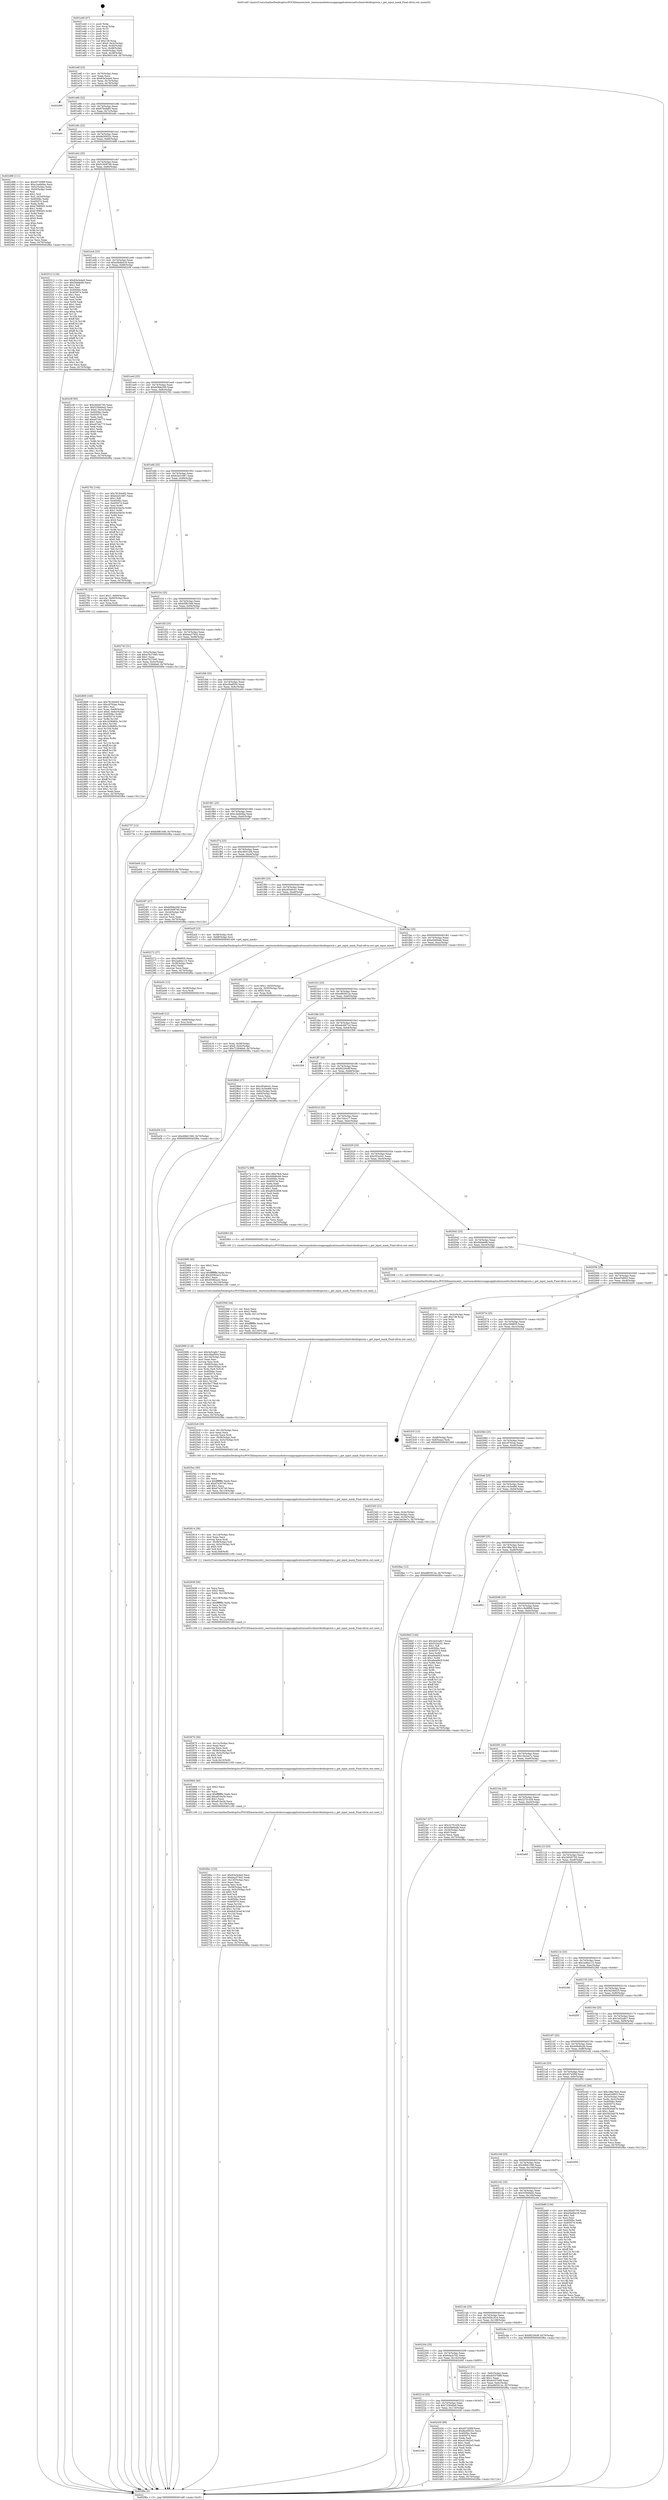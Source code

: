 digraph "0x401e40" {
  label = "0x401e40 (/mnt/c/Users/mathe/Desktop/tcc/POCII/binaries/extr_reactosmodulesrosappsapplicationsnettsclientrdesktopxwin.c_get_input_mask_Final-ollvm.out::main(0))"
  labelloc = "t"
  node[shape=record]

  Entry [label="",width=0.3,height=0.3,shape=circle,fillcolor=black,style=filled]
  "0x401e6f" [label="{
     0x401e6f [23]\l
     | [instrs]\l
     &nbsp;&nbsp;0x401e6f \<+3\>: mov -0x70(%rbp),%eax\l
     &nbsp;&nbsp;0x401e72 \<+2\>: mov %eax,%ecx\l
     &nbsp;&nbsp;0x401e74 \<+6\>: sub $0x83a3e4e0,%ecx\l
     &nbsp;&nbsp;0x401e7a \<+3\>: mov %eax,-0x74(%rbp)\l
     &nbsp;&nbsp;0x401e7d \<+3\>: mov %ecx,-0x78(%rbp)\l
     &nbsp;&nbsp;0x401e80 \<+6\>: je 0000000000402d69 \<main+0xf29\>\l
  }"]
  "0x402d69" [label="{
     0x402d69\l
  }", style=dashed]
  "0x401e86" [label="{
     0x401e86 [22]\l
     | [instrs]\l
     &nbsp;&nbsp;0x401e86 \<+5\>: jmp 0000000000401e8b \<main+0x4b\>\l
     &nbsp;&nbsp;0x401e8b \<+3\>: mov -0x74(%rbp),%eax\l
     &nbsp;&nbsp;0x401e8e \<+5\>: sub $0x87bcfa85,%eax\l
     &nbsp;&nbsp;0x401e93 \<+3\>: mov %eax,-0x7c(%rbp)\l
     &nbsp;&nbsp;0x401e96 \<+6\>: je 0000000000402a6c \<main+0xc2c\>\l
  }"]
  Exit [label="",width=0.3,height=0.3,shape=circle,fillcolor=black,style=filled,peripheries=2]
  "0x402a6c" [label="{
     0x402a6c\l
  }", style=dashed]
  "0x401e9c" [label="{
     0x401e9c [22]\l
     | [instrs]\l
     &nbsp;&nbsp;0x401e9c \<+5\>: jmp 0000000000401ea1 \<main+0x61\>\l
     &nbsp;&nbsp;0x401ea1 \<+3\>: mov -0x74(%rbp),%eax\l
     &nbsp;&nbsp;0x401ea4 \<+5\>: sub $0x8a30932c,%eax\l
     &nbsp;&nbsp;0x401ea9 \<+3\>: mov %eax,-0x80(%rbp)\l
     &nbsp;&nbsp;0x401eac \<+6\>: je 0000000000402488 \<main+0x648\>\l
  }"]
  "0x402a54" [label="{
     0x402a54 [12]\l
     | [instrs]\l
     &nbsp;&nbsp;0x402a54 \<+7\>: movl $0x49b61580,-0x70(%rbp)\l
     &nbsp;&nbsp;0x402a5b \<+5\>: jmp 0000000000402f6a \<main+0x112a\>\l
  }"]
  "0x402488" [label="{
     0x402488 [111]\l
     | [instrs]\l
     &nbsp;&nbsp;0x402488 \<+5\>: mov $0x45745f0f,%eax\l
     &nbsp;&nbsp;0x40248d \<+5\>: mov $0xc2a4b0ba,%ecx\l
     &nbsp;&nbsp;0x402492 \<+3\>: mov -0x5c(%rbp),%edx\l
     &nbsp;&nbsp;0x402495 \<+3\>: cmp -0x50(%rbp),%edx\l
     &nbsp;&nbsp;0x402498 \<+4\>: setl %sil\l
     &nbsp;&nbsp;0x40249c \<+4\>: and $0x1,%sil\l
     &nbsp;&nbsp;0x4024a0 \<+4\>: mov %sil,-0x2d(%rbp)\l
     &nbsp;&nbsp;0x4024a4 \<+7\>: mov 0x4050bc,%edx\l
     &nbsp;&nbsp;0x4024ab \<+7\>: mov 0x405074,%edi\l
     &nbsp;&nbsp;0x4024b2 \<+3\>: mov %edx,%r8d\l
     &nbsp;&nbsp;0x4024b5 \<+7\>: sub $0xb7f98565,%r8d\l
     &nbsp;&nbsp;0x4024bc \<+4\>: sub $0x1,%r8d\l
     &nbsp;&nbsp;0x4024c0 \<+7\>: add $0xb7f98565,%r8d\l
     &nbsp;&nbsp;0x4024c7 \<+4\>: imul %r8d,%edx\l
     &nbsp;&nbsp;0x4024cb \<+3\>: and $0x1,%edx\l
     &nbsp;&nbsp;0x4024ce \<+3\>: cmp $0x0,%edx\l
     &nbsp;&nbsp;0x4024d1 \<+4\>: sete %sil\l
     &nbsp;&nbsp;0x4024d5 \<+3\>: cmp $0xa,%edi\l
     &nbsp;&nbsp;0x4024d8 \<+4\>: setl %r9b\l
     &nbsp;&nbsp;0x4024dc \<+3\>: mov %sil,%r10b\l
     &nbsp;&nbsp;0x4024df \<+3\>: and %r9b,%r10b\l
     &nbsp;&nbsp;0x4024e2 \<+3\>: xor %r9b,%sil\l
     &nbsp;&nbsp;0x4024e5 \<+3\>: or %sil,%r10b\l
     &nbsp;&nbsp;0x4024e8 \<+4\>: test $0x1,%r10b\l
     &nbsp;&nbsp;0x4024ec \<+3\>: cmovne %ecx,%eax\l
     &nbsp;&nbsp;0x4024ef \<+3\>: mov %eax,-0x70(%rbp)\l
     &nbsp;&nbsp;0x4024f2 \<+5\>: jmp 0000000000402f6a \<main+0x112a\>\l
  }"]
  "0x401eb2" [label="{
     0x401eb2 [25]\l
     | [instrs]\l
     &nbsp;&nbsp;0x401eb2 \<+5\>: jmp 0000000000401eb7 \<main+0x77\>\l
     &nbsp;&nbsp;0x401eb7 \<+3\>: mov -0x74(%rbp),%eax\l
     &nbsp;&nbsp;0x401eba \<+5\>: sub $0x916087d0,%eax\l
     &nbsp;&nbsp;0x401ebf \<+6\>: mov %eax,-0x84(%rbp)\l
     &nbsp;&nbsp;0x401ec5 \<+6\>: je 0000000000402512 \<main+0x6d2\>\l
  }"]
  "0x402a48" [label="{
     0x402a48 [12]\l
     | [instrs]\l
     &nbsp;&nbsp;0x402a48 \<+4\>: mov -0x68(%rbp),%rsi\l
     &nbsp;&nbsp;0x402a4c \<+3\>: mov %rsi,%rdi\l
     &nbsp;&nbsp;0x402a4f \<+5\>: call 0000000000401030 \<free@plt\>\l
     | [calls]\l
     &nbsp;&nbsp;0x401030 \{1\} (unknown)\l
  }"]
  "0x402512" [label="{
     0x402512 [134]\l
     | [instrs]\l
     &nbsp;&nbsp;0x402512 \<+5\>: mov $0x83a3e4e0,%eax\l
     &nbsp;&nbsp;0x402517 \<+5\>: mov $0x5bbde86,%ecx\l
     &nbsp;&nbsp;0x40251c \<+2\>: mov $0x1,%dl\l
     &nbsp;&nbsp;0x40251e \<+2\>: xor %esi,%esi\l
     &nbsp;&nbsp;0x402520 \<+7\>: mov 0x4050bc,%edi\l
     &nbsp;&nbsp;0x402527 \<+8\>: mov 0x405074,%r8d\l
     &nbsp;&nbsp;0x40252f \<+3\>: sub $0x1,%esi\l
     &nbsp;&nbsp;0x402532 \<+3\>: mov %edi,%r9d\l
     &nbsp;&nbsp;0x402535 \<+3\>: add %esi,%r9d\l
     &nbsp;&nbsp;0x402538 \<+4\>: imul %r9d,%edi\l
     &nbsp;&nbsp;0x40253c \<+3\>: and $0x1,%edi\l
     &nbsp;&nbsp;0x40253f \<+3\>: cmp $0x0,%edi\l
     &nbsp;&nbsp;0x402542 \<+4\>: sete %r10b\l
     &nbsp;&nbsp;0x402546 \<+4\>: cmp $0xa,%r8d\l
     &nbsp;&nbsp;0x40254a \<+4\>: setl %r11b\l
     &nbsp;&nbsp;0x40254e \<+3\>: mov %r10b,%bl\l
     &nbsp;&nbsp;0x402551 \<+3\>: xor $0xff,%bl\l
     &nbsp;&nbsp;0x402554 \<+3\>: mov %r11b,%r14b\l
     &nbsp;&nbsp;0x402557 \<+4\>: xor $0xff,%r14b\l
     &nbsp;&nbsp;0x40255b \<+3\>: xor $0x1,%dl\l
     &nbsp;&nbsp;0x40255e \<+3\>: mov %bl,%r15b\l
     &nbsp;&nbsp;0x402561 \<+4\>: and $0xff,%r15b\l
     &nbsp;&nbsp;0x402565 \<+3\>: and %dl,%r10b\l
     &nbsp;&nbsp;0x402568 \<+3\>: mov %r14b,%r12b\l
     &nbsp;&nbsp;0x40256b \<+4\>: and $0xff,%r12b\l
     &nbsp;&nbsp;0x40256f \<+3\>: and %dl,%r11b\l
     &nbsp;&nbsp;0x402572 \<+3\>: or %r10b,%r15b\l
     &nbsp;&nbsp;0x402575 \<+3\>: or %r11b,%r12b\l
     &nbsp;&nbsp;0x402578 \<+3\>: xor %r12b,%r15b\l
     &nbsp;&nbsp;0x40257b \<+3\>: or %r14b,%bl\l
     &nbsp;&nbsp;0x40257e \<+3\>: xor $0xff,%bl\l
     &nbsp;&nbsp;0x402581 \<+3\>: or $0x1,%dl\l
     &nbsp;&nbsp;0x402584 \<+2\>: and %dl,%bl\l
     &nbsp;&nbsp;0x402586 \<+3\>: or %bl,%r15b\l
     &nbsp;&nbsp;0x402589 \<+4\>: test $0x1,%r15b\l
     &nbsp;&nbsp;0x40258d \<+3\>: cmovne %ecx,%eax\l
     &nbsp;&nbsp;0x402590 \<+3\>: mov %eax,-0x70(%rbp)\l
     &nbsp;&nbsp;0x402593 \<+5\>: jmp 0000000000402f6a \<main+0x112a\>\l
  }"]
  "0x401ecb" [label="{
     0x401ecb [25]\l
     | [instrs]\l
     &nbsp;&nbsp;0x401ecb \<+5\>: jmp 0000000000401ed0 \<main+0x90\>\l
     &nbsp;&nbsp;0x401ed0 \<+3\>: mov -0x74(%rbp),%eax\l
     &nbsp;&nbsp;0x401ed3 \<+5\>: sub $0xa5bdb418,%eax\l
     &nbsp;&nbsp;0x401ed8 \<+6\>: mov %eax,-0x88(%rbp)\l
     &nbsp;&nbsp;0x401ede \<+6\>: je 0000000000402c0f \<main+0xdcf\>\l
  }"]
  "0x402a3c" [label="{
     0x402a3c [12]\l
     | [instrs]\l
     &nbsp;&nbsp;0x402a3c \<+4\>: mov -0x58(%rbp),%rsi\l
     &nbsp;&nbsp;0x402a40 \<+3\>: mov %rsi,%rdi\l
     &nbsp;&nbsp;0x402a43 \<+5\>: call 0000000000401030 \<free@plt\>\l
     | [calls]\l
     &nbsp;&nbsp;0x401030 \{1\} (unknown)\l
  }"]
  "0x402c0f" [label="{
     0x402c0f [95]\l
     | [instrs]\l
     &nbsp;&nbsp;0x402c0f \<+5\>: mov $0x260d5705,%eax\l
     &nbsp;&nbsp;0x402c14 \<+5\>: mov $0x535b84d2,%ecx\l
     &nbsp;&nbsp;0x402c19 \<+7\>: movl $0x0,-0x3c(%rbp)\l
     &nbsp;&nbsp;0x402c20 \<+7\>: mov 0x4050bc,%edx\l
     &nbsp;&nbsp;0x402c27 \<+7\>: mov 0x405074,%esi\l
     &nbsp;&nbsp;0x402c2e \<+2\>: mov %edx,%edi\l
     &nbsp;&nbsp;0x402c30 \<+6\>: add $0xe07de773,%edi\l
     &nbsp;&nbsp;0x402c36 \<+3\>: sub $0x1,%edi\l
     &nbsp;&nbsp;0x402c39 \<+6\>: sub $0xe07de773,%edi\l
     &nbsp;&nbsp;0x402c3f \<+3\>: imul %edi,%edx\l
     &nbsp;&nbsp;0x402c42 \<+3\>: and $0x1,%edx\l
     &nbsp;&nbsp;0x402c45 \<+3\>: cmp $0x0,%edx\l
     &nbsp;&nbsp;0x402c48 \<+4\>: sete %r8b\l
     &nbsp;&nbsp;0x402c4c \<+3\>: cmp $0xa,%esi\l
     &nbsp;&nbsp;0x402c4f \<+4\>: setl %r9b\l
     &nbsp;&nbsp;0x402c53 \<+3\>: mov %r8b,%r10b\l
     &nbsp;&nbsp;0x402c56 \<+3\>: and %r9b,%r10b\l
     &nbsp;&nbsp;0x402c59 \<+3\>: xor %r9b,%r8b\l
     &nbsp;&nbsp;0x402c5c \<+3\>: or %r8b,%r10b\l
     &nbsp;&nbsp;0x402c5f \<+4\>: test $0x1,%r10b\l
     &nbsp;&nbsp;0x402c63 \<+3\>: cmovne %ecx,%eax\l
     &nbsp;&nbsp;0x402c66 \<+3\>: mov %eax,-0x70(%rbp)\l
     &nbsp;&nbsp;0x402c69 \<+5\>: jmp 0000000000402f6a \<main+0x112a\>\l
  }"]
  "0x401ee4" [label="{
     0x401ee4 [25]\l
     | [instrs]\l
     &nbsp;&nbsp;0x401ee4 \<+5\>: jmp 0000000000401ee9 \<main+0xa9\>\l
     &nbsp;&nbsp;0x401ee9 \<+3\>: mov -0x74(%rbp),%eax\l
     &nbsp;&nbsp;0x401eec \<+5\>: sub $0xb09de209,%eax\l
     &nbsp;&nbsp;0x401ef1 \<+6\>: mov %eax,-0x8c(%rbp)\l
     &nbsp;&nbsp;0x401ef7 \<+6\>: je 0000000000402762 \<main+0x922\>\l
  }"]
  "0x402990" [label="{
     0x402990 [116]\l
     | [instrs]\l
     &nbsp;&nbsp;0x402990 \<+5\>: mov $0x3e52a8c7,%ecx\l
     &nbsp;&nbsp;0x402995 \<+5\>: mov $0xc0baf504,%edx\l
     &nbsp;&nbsp;0x40299a \<+6\>: mov -0x134(%rbp),%esi\l
     &nbsp;&nbsp;0x4029a0 \<+3\>: imul %eax,%esi\l
     &nbsp;&nbsp;0x4029a3 \<+3\>: movslq %esi,%rdi\l
     &nbsp;&nbsp;0x4029a6 \<+4\>: mov -0x68(%rbp),%r8\l
     &nbsp;&nbsp;0x4029aa \<+4\>: movslq -0x6c(%rbp),%r9\l
     &nbsp;&nbsp;0x4029ae \<+4\>: mov %rdi,(%r8,%r9,8)\l
     &nbsp;&nbsp;0x4029b2 \<+7\>: mov 0x4050bc,%eax\l
     &nbsp;&nbsp;0x4029b9 \<+7\>: mov 0x405074,%esi\l
     &nbsp;&nbsp;0x4029c0 \<+3\>: mov %eax,%r10d\l
     &nbsp;&nbsp;0x4029c3 \<+7\>: add $0x3bc778a8,%r10d\l
     &nbsp;&nbsp;0x4029ca \<+4\>: sub $0x1,%r10d\l
     &nbsp;&nbsp;0x4029ce \<+7\>: sub $0x3bc778a8,%r10d\l
     &nbsp;&nbsp;0x4029d5 \<+4\>: imul %r10d,%eax\l
     &nbsp;&nbsp;0x4029d9 \<+3\>: and $0x1,%eax\l
     &nbsp;&nbsp;0x4029dc \<+3\>: cmp $0x0,%eax\l
     &nbsp;&nbsp;0x4029df \<+4\>: sete %r11b\l
     &nbsp;&nbsp;0x4029e3 \<+3\>: cmp $0xa,%esi\l
     &nbsp;&nbsp;0x4029e6 \<+3\>: setl %bl\l
     &nbsp;&nbsp;0x4029e9 \<+3\>: mov %r11b,%r14b\l
     &nbsp;&nbsp;0x4029ec \<+3\>: and %bl,%r14b\l
     &nbsp;&nbsp;0x4029ef \<+3\>: xor %bl,%r11b\l
     &nbsp;&nbsp;0x4029f2 \<+3\>: or %r11b,%r14b\l
     &nbsp;&nbsp;0x4029f5 \<+4\>: test $0x1,%r14b\l
     &nbsp;&nbsp;0x4029f9 \<+3\>: cmovne %edx,%ecx\l
     &nbsp;&nbsp;0x4029fc \<+3\>: mov %ecx,-0x70(%rbp)\l
     &nbsp;&nbsp;0x4029ff \<+5\>: jmp 0000000000402f6a \<main+0x112a\>\l
  }"]
  "0x402762" [label="{
     0x402762 [144]\l
     | [instrs]\l
     &nbsp;&nbsp;0x402762 \<+5\>: mov $0x78184465,%eax\l
     &nbsp;&nbsp;0x402767 \<+5\>: mov $0xb2e51687,%ecx\l
     &nbsp;&nbsp;0x40276c \<+2\>: mov $0x1,%dl\l
     &nbsp;&nbsp;0x40276e \<+7\>: mov 0x4050bc,%esi\l
     &nbsp;&nbsp;0x402775 \<+7\>: mov 0x405074,%edi\l
     &nbsp;&nbsp;0x40277c \<+3\>: mov %esi,%r8d\l
     &nbsp;&nbsp;0x40277f \<+7\>: add $0x8ce34e3e,%r8d\l
     &nbsp;&nbsp;0x402786 \<+4\>: sub $0x1,%r8d\l
     &nbsp;&nbsp;0x40278a \<+7\>: sub $0x8ce34e3e,%r8d\l
     &nbsp;&nbsp;0x402791 \<+4\>: imul %r8d,%esi\l
     &nbsp;&nbsp;0x402795 \<+3\>: and $0x1,%esi\l
     &nbsp;&nbsp;0x402798 \<+3\>: cmp $0x0,%esi\l
     &nbsp;&nbsp;0x40279b \<+4\>: sete %r9b\l
     &nbsp;&nbsp;0x40279f \<+3\>: cmp $0xa,%edi\l
     &nbsp;&nbsp;0x4027a2 \<+4\>: setl %r10b\l
     &nbsp;&nbsp;0x4027a6 \<+3\>: mov %r9b,%r11b\l
     &nbsp;&nbsp;0x4027a9 \<+4\>: xor $0xff,%r11b\l
     &nbsp;&nbsp;0x4027ad \<+3\>: mov %r10b,%bl\l
     &nbsp;&nbsp;0x4027b0 \<+3\>: xor $0xff,%bl\l
     &nbsp;&nbsp;0x4027b3 \<+3\>: xor $0x0,%dl\l
     &nbsp;&nbsp;0x4027b6 \<+3\>: mov %r11b,%r14b\l
     &nbsp;&nbsp;0x4027b9 \<+4\>: and $0x0,%r14b\l
     &nbsp;&nbsp;0x4027bd \<+3\>: and %dl,%r9b\l
     &nbsp;&nbsp;0x4027c0 \<+3\>: mov %bl,%r15b\l
     &nbsp;&nbsp;0x4027c3 \<+4\>: and $0x0,%r15b\l
     &nbsp;&nbsp;0x4027c7 \<+3\>: and %dl,%r10b\l
     &nbsp;&nbsp;0x4027ca \<+3\>: or %r9b,%r14b\l
     &nbsp;&nbsp;0x4027cd \<+3\>: or %r10b,%r15b\l
     &nbsp;&nbsp;0x4027d0 \<+3\>: xor %r15b,%r14b\l
     &nbsp;&nbsp;0x4027d3 \<+3\>: or %bl,%r11b\l
     &nbsp;&nbsp;0x4027d6 \<+4\>: xor $0xff,%r11b\l
     &nbsp;&nbsp;0x4027da \<+3\>: or $0x0,%dl\l
     &nbsp;&nbsp;0x4027dd \<+3\>: and %dl,%r11b\l
     &nbsp;&nbsp;0x4027e0 \<+3\>: or %r11b,%r14b\l
     &nbsp;&nbsp;0x4027e3 \<+4\>: test $0x1,%r14b\l
     &nbsp;&nbsp;0x4027e7 \<+3\>: cmovne %ecx,%eax\l
     &nbsp;&nbsp;0x4027ea \<+3\>: mov %eax,-0x70(%rbp)\l
     &nbsp;&nbsp;0x4027ed \<+5\>: jmp 0000000000402f6a \<main+0x112a\>\l
  }"]
  "0x401efd" [label="{
     0x401efd [25]\l
     | [instrs]\l
     &nbsp;&nbsp;0x401efd \<+5\>: jmp 0000000000401f02 \<main+0xc2\>\l
     &nbsp;&nbsp;0x401f02 \<+3\>: mov -0x74(%rbp),%eax\l
     &nbsp;&nbsp;0x401f05 \<+5\>: sub $0xb2e51687,%eax\l
     &nbsp;&nbsp;0x401f0a \<+6\>: mov %eax,-0x90(%rbp)\l
     &nbsp;&nbsp;0x401f10 \<+6\>: je 00000000004027f2 \<main+0x9b2\>\l
  }"]
  "0x402968" [label="{
     0x402968 [40]\l
     | [instrs]\l
     &nbsp;&nbsp;0x402968 \<+5\>: mov $0x2,%ecx\l
     &nbsp;&nbsp;0x40296d \<+1\>: cltd\l
     &nbsp;&nbsp;0x40296e \<+2\>: idiv %ecx\l
     &nbsp;&nbsp;0x402970 \<+6\>: imul $0xfffffffe,%edx,%ecx\l
     &nbsp;&nbsp;0x402976 \<+6\>: add $0x45082a22,%ecx\l
     &nbsp;&nbsp;0x40297c \<+3\>: add $0x1,%ecx\l
     &nbsp;&nbsp;0x40297f \<+6\>: sub $0x45082a22,%ecx\l
     &nbsp;&nbsp;0x402985 \<+6\>: mov %ecx,-0x134(%rbp)\l
     &nbsp;&nbsp;0x40298b \<+5\>: call 0000000000401160 \<next_i\>\l
     | [calls]\l
     &nbsp;&nbsp;0x401160 \{1\} (/mnt/c/Users/mathe/Desktop/tcc/POCII/binaries/extr_reactosmodulesrosappsapplicationsnettsclientrdesktopxwin.c_get_input_mask_Final-ollvm.out::next_i)\l
  }"]
  "0x4027f2" [label="{
     0x4027f2 [23]\l
     | [instrs]\l
     &nbsp;&nbsp;0x4027f2 \<+7\>: movl $0x1,-0x60(%rbp)\l
     &nbsp;&nbsp;0x4027f9 \<+4\>: movslq -0x60(%rbp),%rax\l
     &nbsp;&nbsp;0x4027fd \<+4\>: shl $0x3,%rax\l
     &nbsp;&nbsp;0x402801 \<+3\>: mov %rax,%rdi\l
     &nbsp;&nbsp;0x402804 \<+5\>: call 0000000000401050 \<malloc@plt\>\l
     | [calls]\l
     &nbsp;&nbsp;0x401050 \{1\} (unknown)\l
  }"]
  "0x401f16" [label="{
     0x401f16 [25]\l
     | [instrs]\l
     &nbsp;&nbsp;0x401f16 \<+5\>: jmp 0000000000401f1b \<main+0xdb\>\l
     &nbsp;&nbsp;0x401f1b \<+3\>: mov -0x74(%rbp),%eax\l
     &nbsp;&nbsp;0x401f1e \<+5\>: sub $0xb5f810d6,%eax\l
     &nbsp;&nbsp;0x401f23 \<+6\>: mov %eax,-0x94(%rbp)\l
     &nbsp;&nbsp;0x401f29 \<+6\>: je 0000000000402743 \<main+0x903\>\l
  }"]
  "0x402809" [label="{
     0x402809 [163]\l
     | [instrs]\l
     &nbsp;&nbsp;0x402809 \<+5\>: mov $0x78184465,%ecx\l
     &nbsp;&nbsp;0x40280e \<+5\>: mov $0xc9793ae,%edx\l
     &nbsp;&nbsp;0x402813 \<+3\>: mov $0x1,%sil\l
     &nbsp;&nbsp;0x402816 \<+4\>: mov %rax,-0x68(%rbp)\l
     &nbsp;&nbsp;0x40281a \<+7\>: movl $0x0,-0x6c(%rbp)\l
     &nbsp;&nbsp;0x402821 \<+8\>: mov 0x4050bc,%r8d\l
     &nbsp;&nbsp;0x402829 \<+8\>: mov 0x405074,%r9d\l
     &nbsp;&nbsp;0x402831 \<+3\>: mov %r8d,%r10d\l
     &nbsp;&nbsp;0x402834 \<+7\>: sub $0x1b38d65c,%r10d\l
     &nbsp;&nbsp;0x40283b \<+4\>: sub $0x1,%r10d\l
     &nbsp;&nbsp;0x40283f \<+7\>: add $0x1b38d65c,%r10d\l
     &nbsp;&nbsp;0x402846 \<+4\>: imul %r10d,%r8d\l
     &nbsp;&nbsp;0x40284a \<+4\>: and $0x1,%r8d\l
     &nbsp;&nbsp;0x40284e \<+4\>: cmp $0x0,%r8d\l
     &nbsp;&nbsp;0x402852 \<+4\>: sete %r11b\l
     &nbsp;&nbsp;0x402856 \<+4\>: cmp $0xa,%r9d\l
     &nbsp;&nbsp;0x40285a \<+3\>: setl %bl\l
     &nbsp;&nbsp;0x40285d \<+3\>: mov %r11b,%r14b\l
     &nbsp;&nbsp;0x402860 \<+4\>: xor $0xff,%r14b\l
     &nbsp;&nbsp;0x402864 \<+3\>: mov %bl,%r15b\l
     &nbsp;&nbsp;0x402867 \<+4\>: xor $0xff,%r15b\l
     &nbsp;&nbsp;0x40286b \<+4\>: xor $0x1,%sil\l
     &nbsp;&nbsp;0x40286f \<+3\>: mov %r14b,%r12b\l
     &nbsp;&nbsp;0x402872 \<+4\>: and $0xff,%r12b\l
     &nbsp;&nbsp;0x402876 \<+3\>: and %sil,%r11b\l
     &nbsp;&nbsp;0x402879 \<+3\>: mov %r15b,%r13b\l
     &nbsp;&nbsp;0x40287c \<+4\>: and $0xff,%r13b\l
     &nbsp;&nbsp;0x402880 \<+3\>: and %sil,%bl\l
     &nbsp;&nbsp;0x402883 \<+3\>: or %r11b,%r12b\l
     &nbsp;&nbsp;0x402886 \<+3\>: or %bl,%r13b\l
     &nbsp;&nbsp;0x402889 \<+3\>: xor %r13b,%r12b\l
     &nbsp;&nbsp;0x40288c \<+3\>: or %r15b,%r14b\l
     &nbsp;&nbsp;0x40288f \<+4\>: xor $0xff,%r14b\l
     &nbsp;&nbsp;0x402893 \<+4\>: or $0x1,%sil\l
     &nbsp;&nbsp;0x402897 \<+3\>: and %sil,%r14b\l
     &nbsp;&nbsp;0x40289a \<+3\>: or %r14b,%r12b\l
     &nbsp;&nbsp;0x40289d \<+4\>: test $0x1,%r12b\l
     &nbsp;&nbsp;0x4028a1 \<+3\>: cmovne %edx,%ecx\l
     &nbsp;&nbsp;0x4028a4 \<+3\>: mov %ecx,-0x70(%rbp)\l
     &nbsp;&nbsp;0x4028a7 \<+5\>: jmp 0000000000402f6a \<main+0x112a\>\l
  }"]
  "0x402743" [label="{
     0x402743 [31]\l
     | [instrs]\l
     &nbsp;&nbsp;0x402743 \<+3\>: mov -0x5c(%rbp),%eax\l
     &nbsp;&nbsp;0x402746 \<+5\>: add $0xe7b27d45,%eax\l
     &nbsp;&nbsp;0x40274b \<+3\>: add $0x1,%eax\l
     &nbsp;&nbsp;0x40274e \<+5\>: sub $0xe7b27d45,%eax\l
     &nbsp;&nbsp;0x402753 \<+3\>: mov %eax,-0x5c(%rbp)\l
     &nbsp;&nbsp;0x402756 \<+7\>: movl $0x723646a9,-0x70(%rbp)\l
     &nbsp;&nbsp;0x40275d \<+5\>: jmp 0000000000402f6a \<main+0x112a\>\l
  }"]
  "0x401f2f" [label="{
     0x401f2f [25]\l
     | [instrs]\l
     &nbsp;&nbsp;0x401f2f \<+5\>: jmp 0000000000401f34 \<main+0xf4\>\l
     &nbsp;&nbsp;0x401f34 \<+3\>: mov -0x74(%rbp),%eax\l
     &nbsp;&nbsp;0x401f37 \<+5\>: sub $0xbea37942,%eax\l
     &nbsp;&nbsp;0x401f3c \<+6\>: mov %eax,-0x98(%rbp)\l
     &nbsp;&nbsp;0x401f42 \<+6\>: je 0000000000402737 \<main+0x8f7\>\l
  }"]
  "0x4026bc" [label="{
     0x4026bc [123]\l
     | [instrs]\l
     &nbsp;&nbsp;0x4026bc \<+5\>: mov $0x83a3e4e0,%ecx\l
     &nbsp;&nbsp;0x4026c1 \<+5\>: mov $0xbea37942,%edx\l
     &nbsp;&nbsp;0x4026c6 \<+6\>: mov -0x130(%rbp),%esi\l
     &nbsp;&nbsp;0x4026cc \<+3\>: imul %eax,%esi\l
     &nbsp;&nbsp;0x4026cf \<+3\>: movslq %esi,%rdi\l
     &nbsp;&nbsp;0x4026d2 \<+4\>: mov -0x58(%rbp),%r8\l
     &nbsp;&nbsp;0x4026d6 \<+4\>: movslq -0x5c(%rbp),%r9\l
     &nbsp;&nbsp;0x4026da \<+4\>: shl $0x5,%r9\l
     &nbsp;&nbsp;0x4026de \<+3\>: add %r9,%r8\l
     &nbsp;&nbsp;0x4026e1 \<+4\>: mov %rdi,0x18(%r8)\l
     &nbsp;&nbsp;0x4026e5 \<+7\>: mov 0x4050bc,%eax\l
     &nbsp;&nbsp;0x4026ec \<+7\>: mov 0x405074,%esi\l
     &nbsp;&nbsp;0x4026f3 \<+3\>: mov %eax,%r10d\l
     &nbsp;&nbsp;0x4026f6 \<+7\>: add $0xdc81b3af,%r10d\l
     &nbsp;&nbsp;0x4026fd \<+4\>: sub $0x1,%r10d\l
     &nbsp;&nbsp;0x402701 \<+7\>: sub $0xdc81b3af,%r10d\l
     &nbsp;&nbsp;0x402708 \<+4\>: imul %r10d,%eax\l
     &nbsp;&nbsp;0x40270c \<+3\>: and $0x1,%eax\l
     &nbsp;&nbsp;0x40270f \<+3\>: cmp $0x0,%eax\l
     &nbsp;&nbsp;0x402712 \<+4\>: sete %r11b\l
     &nbsp;&nbsp;0x402716 \<+3\>: cmp $0xa,%esi\l
     &nbsp;&nbsp;0x402719 \<+3\>: setl %bl\l
     &nbsp;&nbsp;0x40271c \<+3\>: mov %r11b,%r14b\l
     &nbsp;&nbsp;0x40271f \<+3\>: and %bl,%r14b\l
     &nbsp;&nbsp;0x402722 \<+3\>: xor %bl,%r11b\l
     &nbsp;&nbsp;0x402725 \<+3\>: or %r11b,%r14b\l
     &nbsp;&nbsp;0x402728 \<+4\>: test $0x1,%r14b\l
     &nbsp;&nbsp;0x40272c \<+3\>: cmovne %edx,%ecx\l
     &nbsp;&nbsp;0x40272f \<+3\>: mov %ecx,-0x70(%rbp)\l
     &nbsp;&nbsp;0x402732 \<+5\>: jmp 0000000000402f6a \<main+0x112a\>\l
  }"]
  "0x402737" [label="{
     0x402737 [12]\l
     | [instrs]\l
     &nbsp;&nbsp;0x402737 \<+7\>: movl $0xb5f810d6,-0x70(%rbp)\l
     &nbsp;&nbsp;0x40273e \<+5\>: jmp 0000000000402f6a \<main+0x112a\>\l
  }"]
  "0x401f48" [label="{
     0x401f48 [25]\l
     | [instrs]\l
     &nbsp;&nbsp;0x401f48 \<+5\>: jmp 0000000000401f4d \<main+0x10d\>\l
     &nbsp;&nbsp;0x401f4d \<+3\>: mov -0x74(%rbp),%eax\l
     &nbsp;&nbsp;0x401f50 \<+5\>: sub $0xc0baf504,%eax\l
     &nbsp;&nbsp;0x401f55 \<+6\>: mov %eax,-0x9c(%rbp)\l
     &nbsp;&nbsp;0x401f5b \<+6\>: je 0000000000402a04 \<main+0xbc4\>\l
  }"]
  "0x402694" [label="{
     0x402694 [40]\l
     | [instrs]\l
     &nbsp;&nbsp;0x402694 \<+5\>: mov $0x2,%ecx\l
     &nbsp;&nbsp;0x402699 \<+1\>: cltd\l
     &nbsp;&nbsp;0x40269a \<+2\>: idiv %ecx\l
     &nbsp;&nbsp;0x40269c \<+6\>: imul $0xfffffffe,%edx,%ecx\l
     &nbsp;&nbsp;0x4026a2 \<+6\>: add $0xa819a3d,%ecx\l
     &nbsp;&nbsp;0x4026a8 \<+3\>: add $0x1,%ecx\l
     &nbsp;&nbsp;0x4026ab \<+6\>: sub $0xa819a3d,%ecx\l
     &nbsp;&nbsp;0x4026b1 \<+6\>: mov %ecx,-0x130(%rbp)\l
     &nbsp;&nbsp;0x4026b7 \<+5\>: call 0000000000401160 \<next_i\>\l
     | [calls]\l
     &nbsp;&nbsp;0x401160 \{1\} (/mnt/c/Users/mathe/Desktop/tcc/POCII/binaries/extr_reactosmodulesrosappsapplicationsnettsclientrdesktopxwin.c_get_input_mask_Final-ollvm.out::next_i)\l
  }"]
  "0x402a04" [label="{
     0x402a04 [12]\l
     | [instrs]\l
     &nbsp;&nbsp;0x402a04 \<+7\>: movl $0x545b181d,-0x70(%rbp)\l
     &nbsp;&nbsp;0x402a0b \<+5\>: jmp 0000000000402f6a \<main+0x112a\>\l
  }"]
  "0x401f61" [label="{
     0x401f61 [25]\l
     | [instrs]\l
     &nbsp;&nbsp;0x401f61 \<+5\>: jmp 0000000000401f66 \<main+0x126\>\l
     &nbsp;&nbsp;0x401f66 \<+3\>: mov -0x74(%rbp),%eax\l
     &nbsp;&nbsp;0x401f69 \<+5\>: sub $0xc2a4b0ba,%eax\l
     &nbsp;&nbsp;0x401f6e \<+6\>: mov %eax,-0xa0(%rbp)\l
     &nbsp;&nbsp;0x401f74 \<+6\>: je 00000000004024f7 \<main+0x6b7\>\l
  }"]
  "0x402670" [label="{
     0x402670 [36]\l
     | [instrs]\l
     &nbsp;&nbsp;0x402670 \<+6\>: mov -0x12c(%rbp),%ecx\l
     &nbsp;&nbsp;0x402676 \<+3\>: imul %eax,%ecx\l
     &nbsp;&nbsp;0x402679 \<+3\>: movslq %ecx,%rdi\l
     &nbsp;&nbsp;0x40267c \<+4\>: mov -0x58(%rbp),%r8\l
     &nbsp;&nbsp;0x402680 \<+4\>: movslq -0x5c(%rbp),%r9\l
     &nbsp;&nbsp;0x402684 \<+4\>: shl $0x5,%r9\l
     &nbsp;&nbsp;0x402688 \<+3\>: add %r9,%r8\l
     &nbsp;&nbsp;0x40268b \<+4\>: mov %rdi,0x10(%r8)\l
     &nbsp;&nbsp;0x40268f \<+5\>: call 0000000000401160 \<next_i\>\l
     | [calls]\l
     &nbsp;&nbsp;0x401160 \{1\} (/mnt/c/Users/mathe/Desktop/tcc/POCII/binaries/extr_reactosmodulesrosappsapplicationsnettsclientrdesktopxwin.c_get_input_mask_Final-ollvm.out::next_i)\l
  }"]
  "0x4024f7" [label="{
     0x4024f7 [27]\l
     | [instrs]\l
     &nbsp;&nbsp;0x4024f7 \<+5\>: mov $0xb09de209,%eax\l
     &nbsp;&nbsp;0x4024fc \<+5\>: mov $0x916087d0,%ecx\l
     &nbsp;&nbsp;0x402501 \<+3\>: mov -0x2d(%rbp),%dl\l
     &nbsp;&nbsp;0x402504 \<+3\>: test $0x1,%dl\l
     &nbsp;&nbsp;0x402507 \<+3\>: cmovne %ecx,%eax\l
     &nbsp;&nbsp;0x40250a \<+3\>: mov %eax,-0x70(%rbp)\l
     &nbsp;&nbsp;0x40250d \<+5\>: jmp 0000000000402f6a \<main+0x112a\>\l
  }"]
  "0x401f7a" [label="{
     0x401f7a [25]\l
     | [instrs]\l
     &nbsp;&nbsp;0x401f7a \<+5\>: jmp 0000000000401f7f \<main+0x13f\>\l
     &nbsp;&nbsp;0x401f7f \<+3\>: mov -0x74(%rbp),%eax\l
     &nbsp;&nbsp;0x401f82 \<+5\>: sub $0xc6631ef4,%eax\l
     &nbsp;&nbsp;0x401f87 \<+6\>: mov %eax,-0xa4(%rbp)\l
     &nbsp;&nbsp;0x401f8d \<+6\>: je 0000000000402272 \<main+0x432\>\l
  }"]
  "0x402638" [label="{
     0x402638 [56]\l
     | [instrs]\l
     &nbsp;&nbsp;0x402638 \<+2\>: xor %ecx,%ecx\l
     &nbsp;&nbsp;0x40263a \<+5\>: mov $0x2,%edx\l
     &nbsp;&nbsp;0x40263f \<+6\>: mov %edx,-0x128(%rbp)\l
     &nbsp;&nbsp;0x402645 \<+1\>: cltd\l
     &nbsp;&nbsp;0x402646 \<+6\>: mov -0x128(%rbp),%esi\l
     &nbsp;&nbsp;0x40264c \<+2\>: idiv %esi\l
     &nbsp;&nbsp;0x40264e \<+6\>: imul $0xfffffffe,%edx,%edx\l
     &nbsp;&nbsp;0x402654 \<+3\>: mov %ecx,%r10d\l
     &nbsp;&nbsp;0x402657 \<+3\>: sub %edx,%r10d\l
     &nbsp;&nbsp;0x40265a \<+2\>: mov %ecx,%edx\l
     &nbsp;&nbsp;0x40265c \<+3\>: sub $0x1,%edx\l
     &nbsp;&nbsp;0x40265f \<+3\>: add %edx,%r10d\l
     &nbsp;&nbsp;0x402662 \<+3\>: sub %r10d,%ecx\l
     &nbsp;&nbsp;0x402665 \<+6\>: mov %ecx,-0x12c(%rbp)\l
     &nbsp;&nbsp;0x40266b \<+5\>: call 0000000000401160 \<next_i\>\l
     | [calls]\l
     &nbsp;&nbsp;0x401160 \{1\} (/mnt/c/Users/mathe/Desktop/tcc/POCII/binaries/extr_reactosmodulesrosappsapplicationsnettsclientrdesktopxwin.c_get_input_mask_Final-ollvm.out::next_i)\l
  }"]
  "0x402272" [label="{
     0x402272 [27]\l
     | [instrs]\l
     &nbsp;&nbsp;0x402272 \<+5\>: mov $0xc59d855,%eax\l
     &nbsp;&nbsp;0x402277 \<+5\>: mov $0x2adba115,%ecx\l
     &nbsp;&nbsp;0x40227c \<+3\>: mov -0x38(%rbp),%edx\l
     &nbsp;&nbsp;0x40227f \<+3\>: cmp $0x2,%edx\l
     &nbsp;&nbsp;0x402282 \<+3\>: cmovne %ecx,%eax\l
     &nbsp;&nbsp;0x402285 \<+3\>: mov %eax,-0x70(%rbp)\l
     &nbsp;&nbsp;0x402288 \<+5\>: jmp 0000000000402f6a \<main+0x112a\>\l
  }"]
  "0x401f93" [label="{
     0x401f93 [25]\l
     | [instrs]\l
     &nbsp;&nbsp;0x401f93 \<+5\>: jmp 0000000000401f98 \<main+0x158\>\l
     &nbsp;&nbsp;0x401f98 \<+3\>: mov -0x74(%rbp),%eax\l
     &nbsp;&nbsp;0x401f9b \<+5\>: sub $0xc83a6c41,%eax\l
     &nbsp;&nbsp;0x401fa0 \<+6\>: mov %eax,-0xa8(%rbp)\l
     &nbsp;&nbsp;0x401fa6 \<+6\>: je 0000000000402a2f \<main+0xbef\>\l
  }"]
  "0x402f6a" [label="{
     0x402f6a [5]\l
     | [instrs]\l
     &nbsp;&nbsp;0x402f6a \<+5\>: jmp 0000000000401e6f \<main+0x2f\>\l
  }"]
  "0x401e40" [label="{
     0x401e40 [47]\l
     | [instrs]\l
     &nbsp;&nbsp;0x401e40 \<+1\>: push %rbp\l
     &nbsp;&nbsp;0x401e41 \<+3\>: mov %rsp,%rbp\l
     &nbsp;&nbsp;0x401e44 \<+2\>: push %r15\l
     &nbsp;&nbsp;0x401e46 \<+2\>: push %r14\l
     &nbsp;&nbsp;0x401e48 \<+2\>: push %r13\l
     &nbsp;&nbsp;0x401e4a \<+2\>: push %r12\l
     &nbsp;&nbsp;0x401e4c \<+1\>: push %rbx\l
     &nbsp;&nbsp;0x401e4d \<+7\>: sub $0x138,%rsp\l
     &nbsp;&nbsp;0x401e54 \<+7\>: movl $0x0,-0x3c(%rbp)\l
     &nbsp;&nbsp;0x401e5b \<+3\>: mov %edi,-0x40(%rbp)\l
     &nbsp;&nbsp;0x401e5e \<+4\>: mov %rsi,-0x48(%rbp)\l
     &nbsp;&nbsp;0x401e62 \<+3\>: mov -0x40(%rbp),%edi\l
     &nbsp;&nbsp;0x401e65 \<+3\>: mov %edi,-0x38(%rbp)\l
     &nbsp;&nbsp;0x401e68 \<+7\>: movl $0xc6631ef4,-0x70(%rbp)\l
  }"]
  "0x402614" [label="{
     0x402614 [36]\l
     | [instrs]\l
     &nbsp;&nbsp;0x402614 \<+6\>: mov -0x124(%rbp),%ecx\l
     &nbsp;&nbsp;0x40261a \<+3\>: imul %eax,%ecx\l
     &nbsp;&nbsp;0x40261d \<+3\>: movslq %ecx,%rdi\l
     &nbsp;&nbsp;0x402620 \<+4\>: mov -0x58(%rbp),%r8\l
     &nbsp;&nbsp;0x402624 \<+4\>: movslq -0x5c(%rbp),%r9\l
     &nbsp;&nbsp;0x402628 \<+4\>: shl $0x5,%r9\l
     &nbsp;&nbsp;0x40262c \<+3\>: add %r9,%r8\l
     &nbsp;&nbsp;0x40262f \<+4\>: mov %rdi,0x8(%r8)\l
     &nbsp;&nbsp;0x402633 \<+5\>: call 0000000000401160 \<next_i\>\l
     | [calls]\l
     &nbsp;&nbsp;0x401160 \{1\} (/mnt/c/Users/mathe/Desktop/tcc/POCII/binaries/extr_reactosmodulesrosappsapplicationsnettsclientrdesktopxwin.c_get_input_mask_Final-ollvm.out::next_i)\l
  }"]
  "0x402a2f" [label="{
     0x402a2f [13]\l
     | [instrs]\l
     &nbsp;&nbsp;0x402a2f \<+4\>: mov -0x58(%rbp),%rdi\l
     &nbsp;&nbsp;0x402a33 \<+4\>: mov -0x68(%rbp),%rsi\l
     &nbsp;&nbsp;0x402a37 \<+5\>: call 0000000000401400 \<get_input_mask\>\l
     | [calls]\l
     &nbsp;&nbsp;0x401400 \{1\} (/mnt/c/Users/mathe/Desktop/tcc/POCII/binaries/extr_reactosmodulesrosappsapplicationsnettsclientrdesktopxwin.c_get_input_mask_Final-ollvm.out::get_input_mask)\l
  }"]
  "0x401fac" [label="{
     0x401fac [25]\l
     | [instrs]\l
     &nbsp;&nbsp;0x401fac \<+5\>: jmp 0000000000401fb1 \<main+0x171\>\l
     &nbsp;&nbsp;0x401fb1 \<+3\>: mov -0x74(%rbp),%eax\l
     &nbsp;&nbsp;0x401fb4 \<+5\>: sub $0xe5b60afe,%eax\l
     &nbsp;&nbsp;0x401fb9 \<+6\>: mov %eax,-0xac(%rbp)\l
     &nbsp;&nbsp;0x401fbf \<+6\>: je 0000000000402402 \<main+0x5c2\>\l
  }"]
  "0x4025ec" [label="{
     0x4025ec [40]\l
     | [instrs]\l
     &nbsp;&nbsp;0x4025ec \<+5\>: mov $0x2,%ecx\l
     &nbsp;&nbsp;0x4025f1 \<+1\>: cltd\l
     &nbsp;&nbsp;0x4025f2 \<+2\>: idiv %ecx\l
     &nbsp;&nbsp;0x4025f4 \<+6\>: imul $0xfffffffe,%edx,%ecx\l
     &nbsp;&nbsp;0x4025fa \<+6\>: sub $0xd7e30740,%ecx\l
     &nbsp;&nbsp;0x402600 \<+3\>: add $0x1,%ecx\l
     &nbsp;&nbsp;0x402603 \<+6\>: add $0xd7e30740,%ecx\l
     &nbsp;&nbsp;0x402609 \<+6\>: mov %ecx,-0x124(%rbp)\l
     &nbsp;&nbsp;0x40260f \<+5\>: call 0000000000401160 \<next_i\>\l
     | [calls]\l
     &nbsp;&nbsp;0x401160 \{1\} (/mnt/c/Users/mathe/Desktop/tcc/POCII/binaries/extr_reactosmodulesrosappsapplicationsnettsclientrdesktopxwin.c_get_input_mask_Final-ollvm.out::next_i)\l
  }"]
  "0x402402" [label="{
     0x402402 [23]\l
     | [instrs]\l
     &nbsp;&nbsp;0x402402 \<+7\>: movl $0x1,-0x50(%rbp)\l
     &nbsp;&nbsp;0x402409 \<+4\>: movslq -0x50(%rbp),%rax\l
     &nbsp;&nbsp;0x40240d \<+4\>: shl $0x5,%rax\l
     &nbsp;&nbsp;0x402411 \<+3\>: mov %rax,%rdi\l
     &nbsp;&nbsp;0x402414 \<+5\>: call 0000000000401050 \<malloc@plt\>\l
     | [calls]\l
     &nbsp;&nbsp;0x401050 \{1\} (unknown)\l
  }"]
  "0x401fc5" [label="{
     0x401fc5 [25]\l
     | [instrs]\l
     &nbsp;&nbsp;0x401fc5 \<+5\>: jmp 0000000000401fca \<main+0x18a\>\l
     &nbsp;&nbsp;0x401fca \<+3\>: mov -0x74(%rbp),%eax\l
     &nbsp;&nbsp;0x401fcd \<+5\>: sub $0xe865912e,%eax\l
     &nbsp;&nbsp;0x401fd2 \<+6\>: mov %eax,-0xb0(%rbp)\l
     &nbsp;&nbsp;0x401fd8 \<+6\>: je 00000000004028b8 \<main+0xa78\>\l
  }"]
  "0x4025c9" [label="{
     0x4025c9 [35]\l
     | [instrs]\l
     &nbsp;&nbsp;0x4025c9 \<+6\>: mov -0x120(%rbp),%ecx\l
     &nbsp;&nbsp;0x4025cf \<+3\>: imul %eax,%ecx\l
     &nbsp;&nbsp;0x4025d2 \<+3\>: movslq %ecx,%rdi\l
     &nbsp;&nbsp;0x4025d5 \<+4\>: mov -0x58(%rbp),%r8\l
     &nbsp;&nbsp;0x4025d9 \<+4\>: movslq -0x5c(%rbp),%r9\l
     &nbsp;&nbsp;0x4025dd \<+4\>: shl $0x5,%r9\l
     &nbsp;&nbsp;0x4025e1 \<+3\>: add %r9,%r8\l
     &nbsp;&nbsp;0x4025e4 \<+3\>: mov %rdi,(%r8)\l
     &nbsp;&nbsp;0x4025e7 \<+5\>: call 0000000000401160 \<next_i\>\l
     | [calls]\l
     &nbsp;&nbsp;0x401160 \{1\} (/mnt/c/Users/mathe/Desktop/tcc/POCII/binaries/extr_reactosmodulesrosappsapplicationsnettsclientrdesktopxwin.c_get_input_mask_Final-ollvm.out::next_i)\l
  }"]
  "0x4028b8" [label="{
     0x4028b8 [27]\l
     | [instrs]\l
     &nbsp;&nbsp;0x4028b8 \<+5\>: mov $0xc83a6c41,%eax\l
     &nbsp;&nbsp;0x4028bd \<+5\>: mov $0x14c5ed68,%ecx\l
     &nbsp;&nbsp;0x4028c2 \<+3\>: mov -0x6c(%rbp),%edx\l
     &nbsp;&nbsp;0x4028c5 \<+3\>: cmp -0x60(%rbp),%edx\l
     &nbsp;&nbsp;0x4028c8 \<+3\>: cmovl %ecx,%eax\l
     &nbsp;&nbsp;0x4028cb \<+3\>: mov %eax,-0x70(%rbp)\l
     &nbsp;&nbsp;0x4028ce \<+5\>: jmp 0000000000402f6a \<main+0x112a\>\l
  }"]
  "0x401fde" [label="{
     0x401fde [25]\l
     | [instrs]\l
     &nbsp;&nbsp;0x401fde \<+5\>: jmp 0000000000401fe3 \<main+0x1a3\>\l
     &nbsp;&nbsp;0x401fe3 \<+3\>: mov -0x74(%rbp),%eax\l
     &nbsp;&nbsp;0x401fe6 \<+5\>: sub $0xedc6671d,%eax\l
     &nbsp;&nbsp;0x401feb \<+6\>: mov %eax,-0xb4(%rbp)\l
     &nbsp;&nbsp;0x401ff1 \<+6\>: je 00000000004023b9 \<main+0x579\>\l
  }"]
  "0x40259d" [label="{
     0x40259d [44]\l
     | [instrs]\l
     &nbsp;&nbsp;0x40259d \<+2\>: xor %ecx,%ecx\l
     &nbsp;&nbsp;0x40259f \<+5\>: mov $0x2,%edx\l
     &nbsp;&nbsp;0x4025a4 \<+6\>: mov %edx,-0x11c(%rbp)\l
     &nbsp;&nbsp;0x4025aa \<+1\>: cltd\l
     &nbsp;&nbsp;0x4025ab \<+6\>: mov -0x11c(%rbp),%esi\l
     &nbsp;&nbsp;0x4025b1 \<+2\>: idiv %esi\l
     &nbsp;&nbsp;0x4025b3 \<+6\>: imul $0xfffffffe,%edx,%edx\l
     &nbsp;&nbsp;0x4025b9 \<+3\>: sub $0x1,%ecx\l
     &nbsp;&nbsp;0x4025bc \<+2\>: sub %ecx,%edx\l
     &nbsp;&nbsp;0x4025be \<+6\>: mov %edx,-0x120(%rbp)\l
     &nbsp;&nbsp;0x4025c4 \<+5\>: call 0000000000401160 \<next_i\>\l
     | [calls]\l
     &nbsp;&nbsp;0x401160 \{1\} (/mnt/c/Users/mathe/Desktop/tcc/POCII/binaries/extr_reactosmodulesrosappsapplicationsnettsclientrdesktopxwin.c_get_input_mask_Final-ollvm.out::next_i)\l
  }"]
  "0x4023b9" [label="{
     0x4023b9\l
  }", style=dashed]
  "0x401ff7" [label="{
     0x401ff7 [25]\l
     | [instrs]\l
     &nbsp;&nbsp;0x401ff7 \<+5\>: jmp 0000000000401ffc \<main+0x1bc\>\l
     &nbsp;&nbsp;0x401ffc \<+3\>: mov -0x74(%rbp),%eax\l
     &nbsp;&nbsp;0x401fff \<+5\>: sub $0xf6229c9f,%eax\l
     &nbsp;&nbsp;0x402004 \<+6\>: mov %eax,-0xb8(%rbp)\l
     &nbsp;&nbsp;0x40200a \<+6\>: je 0000000000402c7a \<main+0xe3a\>\l
  }"]
  "0x402236" [label="{
     0x402236\l
  }", style=dashed]
  "0x402c7a" [label="{
     0x402c7a [88]\l
     | [instrs]\l
     &nbsp;&nbsp;0x402c7a \<+5\>: mov $0x188a78cb,%eax\l
     &nbsp;&nbsp;0x402c7f \<+5\>: mov $0x406d6cbb,%ecx\l
     &nbsp;&nbsp;0x402c84 \<+7\>: mov 0x4050bc,%edx\l
     &nbsp;&nbsp;0x402c8b \<+7\>: mov 0x405074,%esi\l
     &nbsp;&nbsp;0x402c92 \<+2\>: mov %edx,%edi\l
     &nbsp;&nbsp;0x402c94 \<+6\>: add $0xa8262808,%edi\l
     &nbsp;&nbsp;0x402c9a \<+3\>: sub $0x1,%edi\l
     &nbsp;&nbsp;0x402c9d \<+6\>: sub $0xa8262808,%edi\l
     &nbsp;&nbsp;0x402ca3 \<+3\>: imul %edi,%edx\l
     &nbsp;&nbsp;0x402ca6 \<+3\>: and $0x1,%edx\l
     &nbsp;&nbsp;0x402ca9 \<+3\>: cmp $0x0,%edx\l
     &nbsp;&nbsp;0x402cac \<+4\>: sete %r8b\l
     &nbsp;&nbsp;0x402cb0 \<+3\>: cmp $0xa,%esi\l
     &nbsp;&nbsp;0x402cb3 \<+4\>: setl %r9b\l
     &nbsp;&nbsp;0x402cb7 \<+3\>: mov %r8b,%r10b\l
     &nbsp;&nbsp;0x402cba \<+3\>: and %r9b,%r10b\l
     &nbsp;&nbsp;0x402cbd \<+3\>: xor %r9b,%r8b\l
     &nbsp;&nbsp;0x402cc0 \<+3\>: or %r8b,%r10b\l
     &nbsp;&nbsp;0x402cc3 \<+4\>: test $0x1,%r10b\l
     &nbsp;&nbsp;0x402cc7 \<+3\>: cmovne %ecx,%eax\l
     &nbsp;&nbsp;0x402cca \<+3\>: mov %eax,-0x70(%rbp)\l
     &nbsp;&nbsp;0x402ccd \<+5\>: jmp 0000000000402f6a \<main+0x112a\>\l
  }"]
  "0x402010" [label="{
     0x402010 [25]\l
     | [instrs]\l
     &nbsp;&nbsp;0x402010 \<+5\>: jmp 0000000000402015 \<main+0x1d5\>\l
     &nbsp;&nbsp;0x402015 \<+3\>: mov -0x74(%rbp),%eax\l
     &nbsp;&nbsp;0x402018 \<+5\>: sub $0x15dcc17,%eax\l
     &nbsp;&nbsp;0x40201d \<+6\>: mov %eax,-0xbc(%rbp)\l
     &nbsp;&nbsp;0x402023 \<+6\>: je 000000000040231d \<main+0x4dd\>\l
  }"]
  "0x402430" [label="{
     0x402430 [88]\l
     | [instrs]\l
     &nbsp;&nbsp;0x402430 \<+5\>: mov $0x45745f0f,%eax\l
     &nbsp;&nbsp;0x402435 \<+5\>: mov $0x8a30932c,%ecx\l
     &nbsp;&nbsp;0x40243a \<+7\>: mov 0x4050bc,%edx\l
     &nbsp;&nbsp;0x402441 \<+7\>: mov 0x405074,%esi\l
     &nbsp;&nbsp;0x402448 \<+2\>: mov %edx,%edi\l
     &nbsp;&nbsp;0x40244a \<+6\>: add $0xc618d2e5,%edi\l
     &nbsp;&nbsp;0x402450 \<+3\>: sub $0x1,%edi\l
     &nbsp;&nbsp;0x402453 \<+6\>: sub $0xc618d2e5,%edi\l
     &nbsp;&nbsp;0x402459 \<+3\>: imul %edi,%edx\l
     &nbsp;&nbsp;0x40245c \<+3\>: and $0x1,%edx\l
     &nbsp;&nbsp;0x40245f \<+3\>: cmp $0x0,%edx\l
     &nbsp;&nbsp;0x402462 \<+4\>: sete %r8b\l
     &nbsp;&nbsp;0x402466 \<+3\>: cmp $0xa,%esi\l
     &nbsp;&nbsp;0x402469 \<+4\>: setl %r9b\l
     &nbsp;&nbsp;0x40246d \<+3\>: mov %r8b,%r10b\l
     &nbsp;&nbsp;0x402470 \<+3\>: and %r9b,%r10b\l
     &nbsp;&nbsp;0x402473 \<+3\>: xor %r9b,%r8b\l
     &nbsp;&nbsp;0x402476 \<+3\>: or %r8b,%r10b\l
     &nbsp;&nbsp;0x402479 \<+4\>: test $0x1,%r10b\l
     &nbsp;&nbsp;0x40247d \<+3\>: cmovne %ecx,%eax\l
     &nbsp;&nbsp;0x402480 \<+3\>: mov %eax,-0x70(%rbp)\l
     &nbsp;&nbsp;0x402483 \<+5\>: jmp 0000000000402f6a \<main+0x112a\>\l
  }"]
  "0x40231d" [label="{
     0x40231d\l
  }", style=dashed]
  "0x402029" [label="{
     0x402029 [25]\l
     | [instrs]\l
     &nbsp;&nbsp;0x402029 \<+5\>: jmp 000000000040202e \<main+0x1ee\>\l
     &nbsp;&nbsp;0x40202e \<+3\>: mov -0x74(%rbp),%eax\l
     &nbsp;&nbsp;0x402031 \<+5\>: sub $0x552a241,%eax\l
     &nbsp;&nbsp;0x402036 \<+6\>: mov %eax,-0xc0(%rbp)\l
     &nbsp;&nbsp;0x40203c \<+6\>: je 0000000000402963 \<main+0xb23\>\l
  }"]
  "0x40221d" [label="{
     0x40221d [25]\l
     | [instrs]\l
     &nbsp;&nbsp;0x40221d \<+5\>: jmp 0000000000402222 \<main+0x3e2\>\l
     &nbsp;&nbsp;0x402222 \<+3\>: mov -0x74(%rbp),%eax\l
     &nbsp;&nbsp;0x402225 \<+5\>: sub $0x723646a9,%eax\l
     &nbsp;&nbsp;0x40222a \<+6\>: mov %eax,-0x110(%rbp)\l
     &nbsp;&nbsp;0x402230 \<+6\>: je 0000000000402430 \<main+0x5f0\>\l
  }"]
  "0x402963" [label="{
     0x402963 [5]\l
     | [instrs]\l
     &nbsp;&nbsp;0x402963 \<+5\>: call 0000000000401160 \<next_i\>\l
     | [calls]\l
     &nbsp;&nbsp;0x401160 \{1\} (/mnt/c/Users/mathe/Desktop/tcc/POCII/binaries/extr_reactosmodulesrosappsapplicationsnettsclientrdesktopxwin.c_get_input_mask_Final-ollvm.out::next_i)\l
  }"]
  "0x402042" [label="{
     0x402042 [25]\l
     | [instrs]\l
     &nbsp;&nbsp;0x402042 \<+5\>: jmp 0000000000402047 \<main+0x207\>\l
     &nbsp;&nbsp;0x402047 \<+3\>: mov -0x74(%rbp),%eax\l
     &nbsp;&nbsp;0x40204a \<+5\>: sub $0x5bbde86,%eax\l
     &nbsp;&nbsp;0x40204f \<+6\>: mov %eax,-0xc4(%rbp)\l
     &nbsp;&nbsp;0x402055 \<+6\>: je 0000000000402598 \<main+0x758\>\l
  }"]
  "0x402d45" [label="{
     0x402d45\l
  }", style=dashed]
  "0x402598" [label="{
     0x402598 [5]\l
     | [instrs]\l
     &nbsp;&nbsp;0x402598 \<+5\>: call 0000000000401160 \<next_i\>\l
     | [calls]\l
     &nbsp;&nbsp;0x401160 \{1\} (/mnt/c/Users/mathe/Desktop/tcc/POCII/binaries/extr_reactosmodulesrosappsapplicationsnettsclientrdesktopxwin.c_get_input_mask_Final-ollvm.out::next_i)\l
  }"]
  "0x40205b" [label="{
     0x40205b [25]\l
     | [instrs]\l
     &nbsp;&nbsp;0x40205b \<+5\>: jmp 0000000000402060 \<main+0x220\>\l
     &nbsp;&nbsp;0x402060 \<+3\>: mov -0x74(%rbp),%eax\l
     &nbsp;&nbsp;0x402063 \<+5\>: sub $0xa03d853,%eax\l
     &nbsp;&nbsp;0x402068 \<+6\>: mov %eax,-0xc8(%rbp)\l
     &nbsp;&nbsp;0x40206e \<+6\>: je 0000000000402d30 \<main+0xef0\>\l
  }"]
  "0x402204" [label="{
     0x402204 [25]\l
     | [instrs]\l
     &nbsp;&nbsp;0x402204 \<+5\>: jmp 0000000000402209 \<main+0x3c9\>\l
     &nbsp;&nbsp;0x402209 \<+3\>: mov -0x74(%rbp),%eax\l
     &nbsp;&nbsp;0x40220c \<+5\>: sub $0x6dacb7d2,%eax\l
     &nbsp;&nbsp;0x402211 \<+6\>: mov %eax,-0x10c(%rbp)\l
     &nbsp;&nbsp;0x402217 \<+6\>: je 0000000000402d45 \<main+0xf05\>\l
  }"]
  "0x402d30" [label="{
     0x402d30 [21]\l
     | [instrs]\l
     &nbsp;&nbsp;0x402d30 \<+3\>: mov -0x2c(%rbp),%eax\l
     &nbsp;&nbsp;0x402d33 \<+7\>: add $0x138,%rsp\l
     &nbsp;&nbsp;0x402d3a \<+1\>: pop %rbx\l
     &nbsp;&nbsp;0x402d3b \<+2\>: pop %r12\l
     &nbsp;&nbsp;0x402d3d \<+2\>: pop %r13\l
     &nbsp;&nbsp;0x402d3f \<+2\>: pop %r14\l
     &nbsp;&nbsp;0x402d41 \<+2\>: pop %r15\l
     &nbsp;&nbsp;0x402d43 \<+1\>: pop %rbp\l
     &nbsp;&nbsp;0x402d44 \<+1\>: ret\l
  }"]
  "0x402074" [label="{
     0x402074 [25]\l
     | [instrs]\l
     &nbsp;&nbsp;0x402074 \<+5\>: jmp 0000000000402079 \<main+0x239\>\l
     &nbsp;&nbsp;0x402079 \<+3\>: mov -0x74(%rbp),%eax\l
     &nbsp;&nbsp;0x40207c \<+5\>: sub $0xc59d855,%eax\l
     &nbsp;&nbsp;0x402081 \<+6\>: mov %eax,-0xcc(%rbp)\l
     &nbsp;&nbsp;0x402087 \<+6\>: je 00000000004023c5 \<main+0x585\>\l
  }"]
  "0x402a10" [label="{
     0x402a10 [31]\l
     | [instrs]\l
     &nbsp;&nbsp;0x402a10 \<+3\>: mov -0x6c(%rbp),%eax\l
     &nbsp;&nbsp;0x402a13 \<+5\>: sub $0xdc037b98,%eax\l
     &nbsp;&nbsp;0x402a18 \<+3\>: add $0x1,%eax\l
     &nbsp;&nbsp;0x402a1b \<+5\>: add $0xdc037b98,%eax\l
     &nbsp;&nbsp;0x402a20 \<+3\>: mov %eax,-0x6c(%rbp)\l
     &nbsp;&nbsp;0x402a23 \<+7\>: movl $0xe865912e,-0x70(%rbp)\l
     &nbsp;&nbsp;0x402a2a \<+5\>: jmp 0000000000402f6a \<main+0x112a\>\l
  }"]
  "0x4023c5" [label="{
     0x4023c5 [13]\l
     | [instrs]\l
     &nbsp;&nbsp;0x4023c5 \<+4\>: mov -0x48(%rbp),%rax\l
     &nbsp;&nbsp;0x4023c9 \<+4\>: mov 0x8(%rax),%rdi\l
     &nbsp;&nbsp;0x4023cd \<+5\>: call 0000000000401060 \<atoi@plt\>\l
     | [calls]\l
     &nbsp;&nbsp;0x401060 \{1\} (unknown)\l
  }"]
  "0x40208d" [label="{
     0x40208d [25]\l
     | [instrs]\l
     &nbsp;&nbsp;0x40208d \<+5\>: jmp 0000000000402092 \<main+0x252\>\l
     &nbsp;&nbsp;0x402092 \<+3\>: mov -0x74(%rbp),%eax\l
     &nbsp;&nbsp;0x402095 \<+5\>: sub $0xc9793ae,%eax\l
     &nbsp;&nbsp;0x40209a \<+6\>: mov %eax,-0xd0(%rbp)\l
     &nbsp;&nbsp;0x4020a0 \<+6\>: je 00000000004028ac \<main+0xa6c\>\l
  }"]
  "0x4023d2" [label="{
     0x4023d2 [21]\l
     | [instrs]\l
     &nbsp;&nbsp;0x4023d2 \<+3\>: mov %eax,-0x4c(%rbp)\l
     &nbsp;&nbsp;0x4023d5 \<+3\>: mov -0x4c(%rbp),%eax\l
     &nbsp;&nbsp;0x4023d8 \<+3\>: mov %eax,-0x34(%rbp)\l
     &nbsp;&nbsp;0x4023db \<+7\>: movl $0x1de2ee7c,-0x70(%rbp)\l
     &nbsp;&nbsp;0x4023e2 \<+5\>: jmp 0000000000402f6a \<main+0x112a\>\l
  }"]
  "0x4021eb" [label="{
     0x4021eb [25]\l
     | [instrs]\l
     &nbsp;&nbsp;0x4021eb \<+5\>: jmp 00000000004021f0 \<main+0x3b0\>\l
     &nbsp;&nbsp;0x4021f0 \<+3\>: mov -0x74(%rbp),%eax\l
     &nbsp;&nbsp;0x4021f3 \<+5\>: sub $0x545b181d,%eax\l
     &nbsp;&nbsp;0x4021f8 \<+6\>: mov %eax,-0x108(%rbp)\l
     &nbsp;&nbsp;0x4021fe \<+6\>: je 0000000000402a10 \<main+0xbd0\>\l
  }"]
  "0x4028ac" [label="{
     0x4028ac [12]\l
     | [instrs]\l
     &nbsp;&nbsp;0x4028ac \<+7\>: movl $0xe865912e,-0x70(%rbp)\l
     &nbsp;&nbsp;0x4028b3 \<+5\>: jmp 0000000000402f6a \<main+0x112a\>\l
  }"]
  "0x4020a6" [label="{
     0x4020a6 [25]\l
     | [instrs]\l
     &nbsp;&nbsp;0x4020a6 \<+5\>: jmp 00000000004020ab \<main+0x26b\>\l
     &nbsp;&nbsp;0x4020ab \<+3\>: mov -0x74(%rbp),%eax\l
     &nbsp;&nbsp;0x4020ae \<+5\>: sub $0x14c5ed68,%eax\l
     &nbsp;&nbsp;0x4020b3 \<+6\>: mov %eax,-0xd4(%rbp)\l
     &nbsp;&nbsp;0x4020b9 \<+6\>: je 00000000004028d3 \<main+0xa93\>\l
  }"]
  "0x402c6e" [label="{
     0x402c6e [12]\l
     | [instrs]\l
     &nbsp;&nbsp;0x402c6e \<+7\>: movl $0xf6229c9f,-0x70(%rbp)\l
     &nbsp;&nbsp;0x402c75 \<+5\>: jmp 0000000000402f6a \<main+0x112a\>\l
  }"]
  "0x4028d3" [label="{
     0x4028d3 [144]\l
     | [instrs]\l
     &nbsp;&nbsp;0x4028d3 \<+5\>: mov $0x3e52a8c7,%eax\l
     &nbsp;&nbsp;0x4028d8 \<+5\>: mov $0x552a241,%ecx\l
     &nbsp;&nbsp;0x4028dd \<+2\>: mov $0x1,%dl\l
     &nbsp;&nbsp;0x4028df \<+7\>: mov 0x4050bc,%esi\l
     &nbsp;&nbsp;0x4028e6 \<+7\>: mov 0x405074,%edi\l
     &nbsp;&nbsp;0x4028ed \<+3\>: mov %esi,%r8d\l
     &nbsp;&nbsp;0x4028f0 \<+7\>: add $0xa6ea062f,%r8d\l
     &nbsp;&nbsp;0x4028f7 \<+4\>: sub $0x1,%r8d\l
     &nbsp;&nbsp;0x4028fb \<+7\>: sub $0xa6ea062f,%r8d\l
     &nbsp;&nbsp;0x402902 \<+4\>: imul %r8d,%esi\l
     &nbsp;&nbsp;0x402906 \<+3\>: and $0x1,%esi\l
     &nbsp;&nbsp;0x402909 \<+3\>: cmp $0x0,%esi\l
     &nbsp;&nbsp;0x40290c \<+4\>: sete %r9b\l
     &nbsp;&nbsp;0x402910 \<+3\>: cmp $0xa,%edi\l
     &nbsp;&nbsp;0x402913 \<+4\>: setl %r10b\l
     &nbsp;&nbsp;0x402917 \<+3\>: mov %r9b,%r11b\l
     &nbsp;&nbsp;0x40291a \<+4\>: xor $0xff,%r11b\l
     &nbsp;&nbsp;0x40291e \<+3\>: mov %r10b,%bl\l
     &nbsp;&nbsp;0x402921 \<+3\>: xor $0xff,%bl\l
     &nbsp;&nbsp;0x402924 \<+3\>: xor $0x0,%dl\l
     &nbsp;&nbsp;0x402927 \<+3\>: mov %r11b,%r14b\l
     &nbsp;&nbsp;0x40292a \<+4\>: and $0x0,%r14b\l
     &nbsp;&nbsp;0x40292e \<+3\>: and %dl,%r9b\l
     &nbsp;&nbsp;0x402931 \<+3\>: mov %bl,%r15b\l
     &nbsp;&nbsp;0x402934 \<+4\>: and $0x0,%r15b\l
     &nbsp;&nbsp;0x402938 \<+3\>: and %dl,%r10b\l
     &nbsp;&nbsp;0x40293b \<+3\>: or %r9b,%r14b\l
     &nbsp;&nbsp;0x40293e \<+3\>: or %r10b,%r15b\l
     &nbsp;&nbsp;0x402941 \<+3\>: xor %r15b,%r14b\l
     &nbsp;&nbsp;0x402944 \<+3\>: or %bl,%r11b\l
     &nbsp;&nbsp;0x402947 \<+4\>: xor $0xff,%r11b\l
     &nbsp;&nbsp;0x40294b \<+3\>: or $0x0,%dl\l
     &nbsp;&nbsp;0x40294e \<+3\>: and %dl,%r11b\l
     &nbsp;&nbsp;0x402951 \<+3\>: or %r11b,%r14b\l
     &nbsp;&nbsp;0x402954 \<+4\>: test $0x1,%r14b\l
     &nbsp;&nbsp;0x402958 \<+3\>: cmovne %ecx,%eax\l
     &nbsp;&nbsp;0x40295b \<+3\>: mov %eax,-0x70(%rbp)\l
     &nbsp;&nbsp;0x40295e \<+5\>: jmp 0000000000402f6a \<main+0x112a\>\l
  }"]
  "0x4020bf" [label="{
     0x4020bf [25]\l
     | [instrs]\l
     &nbsp;&nbsp;0x4020bf \<+5\>: jmp 00000000004020c4 \<main+0x284\>\l
     &nbsp;&nbsp;0x4020c4 \<+3\>: mov -0x74(%rbp),%eax\l
     &nbsp;&nbsp;0x4020c7 \<+5\>: sub $0x188a78cb,%eax\l
     &nbsp;&nbsp;0x4020cc \<+6\>: mov %eax,-0xd8(%rbp)\l
     &nbsp;&nbsp;0x4020d2 \<+6\>: je 0000000000402f63 \<main+0x1123\>\l
  }"]
  "0x4021d2" [label="{
     0x4021d2 [25]\l
     | [instrs]\l
     &nbsp;&nbsp;0x4021d2 \<+5\>: jmp 00000000004021d7 \<main+0x397\>\l
     &nbsp;&nbsp;0x4021d7 \<+3\>: mov -0x74(%rbp),%eax\l
     &nbsp;&nbsp;0x4021da \<+5\>: sub $0x535b84d2,%eax\l
     &nbsp;&nbsp;0x4021df \<+6\>: mov %eax,-0x104(%rbp)\l
     &nbsp;&nbsp;0x4021e5 \<+6\>: je 0000000000402c6e \<main+0xe2e\>\l
  }"]
  "0x402f63" [label="{
     0x402f63\l
  }", style=dashed]
  "0x4020d8" [label="{
     0x4020d8 [25]\l
     | [instrs]\l
     &nbsp;&nbsp;0x4020d8 \<+5\>: jmp 00000000004020dd \<main+0x29d\>\l
     &nbsp;&nbsp;0x4020dd \<+3\>: mov -0x74(%rbp),%eax\l
     &nbsp;&nbsp;0x4020e0 \<+5\>: sub $0x1c9e99b8,%eax\l
     &nbsp;&nbsp;0x4020e5 \<+6\>: mov %eax,-0xdc(%rbp)\l
     &nbsp;&nbsp;0x4020eb \<+6\>: je 0000000000402b7d \<main+0xd3d\>\l
  }"]
  "0x402b89" [label="{
     0x402b89 [134]\l
     | [instrs]\l
     &nbsp;&nbsp;0x402b89 \<+5\>: mov $0x260d5705,%eax\l
     &nbsp;&nbsp;0x402b8e \<+5\>: mov $0xa5bdb418,%ecx\l
     &nbsp;&nbsp;0x402b93 \<+2\>: mov $0x1,%dl\l
     &nbsp;&nbsp;0x402b95 \<+2\>: xor %esi,%esi\l
     &nbsp;&nbsp;0x402b97 \<+7\>: mov 0x4050bc,%edi\l
     &nbsp;&nbsp;0x402b9e \<+8\>: mov 0x405074,%r8d\l
     &nbsp;&nbsp;0x402ba6 \<+3\>: sub $0x1,%esi\l
     &nbsp;&nbsp;0x402ba9 \<+3\>: mov %edi,%r9d\l
     &nbsp;&nbsp;0x402bac \<+3\>: add %esi,%r9d\l
     &nbsp;&nbsp;0x402baf \<+4\>: imul %r9d,%edi\l
     &nbsp;&nbsp;0x402bb3 \<+3\>: and $0x1,%edi\l
     &nbsp;&nbsp;0x402bb6 \<+3\>: cmp $0x0,%edi\l
     &nbsp;&nbsp;0x402bb9 \<+4\>: sete %r10b\l
     &nbsp;&nbsp;0x402bbd \<+4\>: cmp $0xa,%r8d\l
     &nbsp;&nbsp;0x402bc1 \<+4\>: setl %r11b\l
     &nbsp;&nbsp;0x402bc5 \<+3\>: mov %r10b,%bl\l
     &nbsp;&nbsp;0x402bc8 \<+3\>: xor $0xff,%bl\l
     &nbsp;&nbsp;0x402bcb \<+3\>: mov %r11b,%r14b\l
     &nbsp;&nbsp;0x402bce \<+4\>: xor $0xff,%r14b\l
     &nbsp;&nbsp;0x402bd2 \<+3\>: xor $0x0,%dl\l
     &nbsp;&nbsp;0x402bd5 \<+3\>: mov %bl,%r15b\l
     &nbsp;&nbsp;0x402bd8 \<+4\>: and $0x0,%r15b\l
     &nbsp;&nbsp;0x402bdc \<+3\>: and %dl,%r10b\l
     &nbsp;&nbsp;0x402bdf \<+3\>: mov %r14b,%r12b\l
     &nbsp;&nbsp;0x402be2 \<+4\>: and $0x0,%r12b\l
     &nbsp;&nbsp;0x402be6 \<+3\>: and %dl,%r11b\l
     &nbsp;&nbsp;0x402be9 \<+3\>: or %r10b,%r15b\l
     &nbsp;&nbsp;0x402bec \<+3\>: or %r11b,%r12b\l
     &nbsp;&nbsp;0x402bef \<+3\>: xor %r12b,%r15b\l
     &nbsp;&nbsp;0x402bf2 \<+3\>: or %r14b,%bl\l
     &nbsp;&nbsp;0x402bf5 \<+3\>: xor $0xff,%bl\l
     &nbsp;&nbsp;0x402bf8 \<+3\>: or $0x0,%dl\l
     &nbsp;&nbsp;0x402bfb \<+2\>: and %dl,%bl\l
     &nbsp;&nbsp;0x402bfd \<+3\>: or %bl,%r15b\l
     &nbsp;&nbsp;0x402c00 \<+4\>: test $0x1,%r15b\l
     &nbsp;&nbsp;0x402c04 \<+3\>: cmovne %ecx,%eax\l
     &nbsp;&nbsp;0x402c07 \<+3\>: mov %eax,-0x70(%rbp)\l
     &nbsp;&nbsp;0x402c0a \<+5\>: jmp 0000000000402f6a \<main+0x112a\>\l
  }"]
  "0x402b7d" [label="{
     0x402b7d\l
  }", style=dashed]
  "0x4020f1" [label="{
     0x4020f1 [25]\l
     | [instrs]\l
     &nbsp;&nbsp;0x4020f1 \<+5\>: jmp 00000000004020f6 \<main+0x2b6\>\l
     &nbsp;&nbsp;0x4020f6 \<+3\>: mov -0x74(%rbp),%eax\l
     &nbsp;&nbsp;0x4020f9 \<+5\>: sub $0x1de2ee7c,%eax\l
     &nbsp;&nbsp;0x4020fe \<+6\>: mov %eax,-0xe0(%rbp)\l
     &nbsp;&nbsp;0x402104 \<+6\>: je 00000000004023e7 \<main+0x5a7\>\l
  }"]
  "0x4021b9" [label="{
     0x4021b9 [25]\l
     | [instrs]\l
     &nbsp;&nbsp;0x4021b9 \<+5\>: jmp 00000000004021be \<main+0x37e\>\l
     &nbsp;&nbsp;0x4021be \<+3\>: mov -0x74(%rbp),%eax\l
     &nbsp;&nbsp;0x4021c1 \<+5\>: sub $0x49b61580,%eax\l
     &nbsp;&nbsp;0x4021c6 \<+6\>: mov %eax,-0x100(%rbp)\l
     &nbsp;&nbsp;0x4021cc \<+6\>: je 0000000000402b89 \<main+0xd49\>\l
  }"]
  "0x4023e7" [label="{
     0x4023e7 [27]\l
     | [instrs]\l
     &nbsp;&nbsp;0x4023e7 \<+5\>: mov $0x227f1429,%eax\l
     &nbsp;&nbsp;0x4023ec \<+5\>: mov $0xe5b60afe,%ecx\l
     &nbsp;&nbsp;0x4023f1 \<+3\>: mov -0x34(%rbp),%edx\l
     &nbsp;&nbsp;0x4023f4 \<+3\>: cmp $0x0,%edx\l
     &nbsp;&nbsp;0x4023f7 \<+3\>: cmove %ecx,%eax\l
     &nbsp;&nbsp;0x4023fa \<+3\>: mov %eax,-0x70(%rbp)\l
     &nbsp;&nbsp;0x4023fd \<+5\>: jmp 0000000000402f6a \<main+0x112a\>\l
  }"]
  "0x40210a" [label="{
     0x40210a [25]\l
     | [instrs]\l
     &nbsp;&nbsp;0x40210a \<+5\>: jmp 000000000040210f \<main+0x2cf\>\l
     &nbsp;&nbsp;0x40210f \<+3\>: mov -0x74(%rbp),%eax\l
     &nbsp;&nbsp;0x402112 \<+5\>: sub $0x227f1429,%eax\l
     &nbsp;&nbsp;0x402117 \<+6\>: mov %eax,-0xe4(%rbp)\l
     &nbsp;&nbsp;0x40211d \<+6\>: je 0000000000402a60 \<main+0xc20\>\l
  }"]
  "0x402419" [label="{
     0x402419 [23]\l
     | [instrs]\l
     &nbsp;&nbsp;0x402419 \<+4\>: mov %rax,-0x58(%rbp)\l
     &nbsp;&nbsp;0x40241d \<+7\>: movl $0x0,-0x5c(%rbp)\l
     &nbsp;&nbsp;0x402424 \<+7\>: movl $0x723646a9,-0x70(%rbp)\l
     &nbsp;&nbsp;0x40242b \<+5\>: jmp 0000000000402f6a \<main+0x112a\>\l
  }"]
  "0x402d5d" [label="{
     0x402d5d\l
  }", style=dashed]
  "0x402a60" [label="{
     0x402a60\l
  }", style=dashed]
  "0x402123" [label="{
     0x402123 [25]\l
     | [instrs]\l
     &nbsp;&nbsp;0x402123 \<+5\>: jmp 0000000000402128 \<main+0x2e8\>\l
     &nbsp;&nbsp;0x402128 \<+3\>: mov -0x74(%rbp),%eax\l
     &nbsp;&nbsp;0x40212b \<+5\>: sub $0x260d5705,%eax\l
     &nbsp;&nbsp;0x402130 \<+6\>: mov %eax,-0xe8(%rbp)\l
     &nbsp;&nbsp;0x402136 \<+6\>: je 0000000000402f50 \<main+0x1110\>\l
  }"]
  "0x4021a0" [label="{
     0x4021a0 [25]\l
     | [instrs]\l
     &nbsp;&nbsp;0x4021a0 \<+5\>: jmp 00000000004021a5 \<main+0x365\>\l
     &nbsp;&nbsp;0x4021a5 \<+3\>: mov -0x74(%rbp),%eax\l
     &nbsp;&nbsp;0x4021a8 \<+5\>: sub $0x45745f0f,%eax\l
     &nbsp;&nbsp;0x4021ad \<+6\>: mov %eax,-0xfc(%rbp)\l
     &nbsp;&nbsp;0x4021b3 \<+6\>: je 0000000000402d5d \<main+0xf1d\>\l
  }"]
  "0x402f50" [label="{
     0x402f50\l
  }", style=dashed]
  "0x40213c" [label="{
     0x40213c [25]\l
     | [instrs]\l
     &nbsp;&nbsp;0x40213c \<+5\>: jmp 0000000000402141 \<main+0x301\>\l
     &nbsp;&nbsp;0x402141 \<+3\>: mov -0x74(%rbp),%eax\l
     &nbsp;&nbsp;0x402144 \<+5\>: sub $0x2adba115,%eax\l
     &nbsp;&nbsp;0x402149 \<+6\>: mov %eax,-0xec(%rbp)\l
     &nbsp;&nbsp;0x40214f \<+6\>: je 000000000040228d \<main+0x44d\>\l
  }"]
  "0x402cd2" [label="{
     0x402cd2 [94]\l
     | [instrs]\l
     &nbsp;&nbsp;0x402cd2 \<+5\>: mov $0x188a78cb,%eax\l
     &nbsp;&nbsp;0x402cd7 \<+5\>: mov $0xa03d853,%ecx\l
     &nbsp;&nbsp;0x402cdc \<+3\>: mov -0x3c(%rbp),%edx\l
     &nbsp;&nbsp;0x402cdf \<+3\>: mov %edx,-0x2c(%rbp)\l
     &nbsp;&nbsp;0x402ce2 \<+7\>: mov 0x4050bc,%edx\l
     &nbsp;&nbsp;0x402ce9 \<+7\>: mov 0x405074,%esi\l
     &nbsp;&nbsp;0x402cf0 \<+2\>: mov %edx,%edi\l
     &nbsp;&nbsp;0x402cf2 \<+6\>: sub $0x5920a676,%edi\l
     &nbsp;&nbsp;0x402cf8 \<+3\>: sub $0x1,%edi\l
     &nbsp;&nbsp;0x402cfb \<+6\>: add $0x5920a676,%edi\l
     &nbsp;&nbsp;0x402d01 \<+3\>: imul %edi,%edx\l
     &nbsp;&nbsp;0x402d04 \<+3\>: and $0x1,%edx\l
     &nbsp;&nbsp;0x402d07 \<+3\>: cmp $0x0,%edx\l
     &nbsp;&nbsp;0x402d0a \<+4\>: sete %r8b\l
     &nbsp;&nbsp;0x402d0e \<+3\>: cmp $0xa,%esi\l
     &nbsp;&nbsp;0x402d11 \<+4\>: setl %r9b\l
     &nbsp;&nbsp;0x402d15 \<+3\>: mov %r8b,%r10b\l
     &nbsp;&nbsp;0x402d18 \<+3\>: and %r9b,%r10b\l
     &nbsp;&nbsp;0x402d1b \<+3\>: xor %r9b,%r8b\l
     &nbsp;&nbsp;0x402d1e \<+3\>: or %r8b,%r10b\l
     &nbsp;&nbsp;0x402d21 \<+4\>: test $0x1,%r10b\l
     &nbsp;&nbsp;0x402d25 \<+3\>: cmovne %ecx,%eax\l
     &nbsp;&nbsp;0x402d28 \<+3\>: mov %eax,-0x70(%rbp)\l
     &nbsp;&nbsp;0x402d2b \<+5\>: jmp 0000000000402f6a \<main+0x112a\>\l
  }"]
  "0x40228d" [label="{
     0x40228d\l
  }", style=dashed]
  "0x402155" [label="{
     0x402155 [25]\l
     | [instrs]\l
     &nbsp;&nbsp;0x402155 \<+5\>: jmp 000000000040215a \<main+0x31a\>\l
     &nbsp;&nbsp;0x40215a \<+3\>: mov -0x74(%rbp),%eax\l
     &nbsp;&nbsp;0x40215d \<+5\>: sub $0x3a25b025,%eax\l
     &nbsp;&nbsp;0x402162 \<+6\>: mov %eax,-0xf0(%rbp)\l
     &nbsp;&nbsp;0x402168 \<+6\>: je 0000000000402f3f \<main+0x10ff\>\l
  }"]
  "0x402187" [label="{
     0x402187 [25]\l
     | [instrs]\l
     &nbsp;&nbsp;0x402187 \<+5\>: jmp 000000000040218c \<main+0x34c\>\l
     &nbsp;&nbsp;0x40218c \<+3\>: mov -0x74(%rbp),%eax\l
     &nbsp;&nbsp;0x40218f \<+5\>: sub $0x406d6cbb,%eax\l
     &nbsp;&nbsp;0x402194 \<+6\>: mov %eax,-0xf8(%rbp)\l
     &nbsp;&nbsp;0x40219a \<+6\>: je 0000000000402cd2 \<main+0xe92\>\l
  }"]
  "0x402f3f" [label="{
     0x402f3f\l
  }", style=dashed]
  "0x40216e" [label="{
     0x40216e [25]\l
     | [instrs]\l
     &nbsp;&nbsp;0x40216e \<+5\>: jmp 0000000000402173 \<main+0x333\>\l
     &nbsp;&nbsp;0x402173 \<+3\>: mov -0x74(%rbp),%eax\l
     &nbsp;&nbsp;0x402176 \<+5\>: sub $0x3e52a8c7,%eax\l
     &nbsp;&nbsp;0x40217b \<+6\>: mov %eax,-0xf4(%rbp)\l
     &nbsp;&nbsp;0x402181 \<+6\>: je 0000000000402ee2 \<main+0x10a2\>\l
  }"]
  "0x402ee2" [label="{
     0x402ee2\l
  }", style=dashed]
  Entry -> "0x401e40" [label=" 1"]
  "0x401e6f" -> "0x402d69" [label=" 0"]
  "0x401e6f" -> "0x401e86" [label=" 30"]
  "0x402d30" -> Exit [label=" 1"]
  "0x401e86" -> "0x402a6c" [label=" 0"]
  "0x401e86" -> "0x401e9c" [label=" 30"]
  "0x402cd2" -> "0x402f6a" [label=" 1"]
  "0x401e9c" -> "0x402488" [label=" 2"]
  "0x401e9c" -> "0x401eb2" [label=" 28"]
  "0x402c7a" -> "0x402f6a" [label=" 1"]
  "0x401eb2" -> "0x402512" [label=" 1"]
  "0x401eb2" -> "0x401ecb" [label=" 27"]
  "0x402c6e" -> "0x402f6a" [label=" 1"]
  "0x401ecb" -> "0x402c0f" [label=" 1"]
  "0x401ecb" -> "0x401ee4" [label=" 26"]
  "0x402c0f" -> "0x402f6a" [label=" 1"]
  "0x401ee4" -> "0x402762" [label=" 1"]
  "0x401ee4" -> "0x401efd" [label=" 25"]
  "0x402b89" -> "0x402f6a" [label=" 1"]
  "0x401efd" -> "0x4027f2" [label=" 1"]
  "0x401efd" -> "0x401f16" [label=" 24"]
  "0x402a54" -> "0x402f6a" [label=" 1"]
  "0x401f16" -> "0x402743" [label=" 1"]
  "0x401f16" -> "0x401f2f" [label=" 23"]
  "0x402a48" -> "0x402a54" [label=" 1"]
  "0x401f2f" -> "0x402737" [label=" 1"]
  "0x401f2f" -> "0x401f48" [label=" 22"]
  "0x402a3c" -> "0x402a48" [label=" 1"]
  "0x401f48" -> "0x402a04" [label=" 1"]
  "0x401f48" -> "0x401f61" [label=" 21"]
  "0x402a2f" -> "0x402a3c" [label=" 1"]
  "0x401f61" -> "0x4024f7" [label=" 2"]
  "0x401f61" -> "0x401f7a" [label=" 19"]
  "0x402a10" -> "0x402f6a" [label=" 1"]
  "0x401f7a" -> "0x402272" [label=" 1"]
  "0x401f7a" -> "0x401f93" [label=" 18"]
  "0x402272" -> "0x402f6a" [label=" 1"]
  "0x401e40" -> "0x401e6f" [label=" 1"]
  "0x402f6a" -> "0x401e6f" [label=" 29"]
  "0x402a04" -> "0x402f6a" [label=" 1"]
  "0x401f93" -> "0x402a2f" [label=" 1"]
  "0x401f93" -> "0x401fac" [label=" 17"]
  "0x402990" -> "0x402f6a" [label=" 1"]
  "0x401fac" -> "0x402402" [label=" 1"]
  "0x401fac" -> "0x401fc5" [label=" 16"]
  "0x402968" -> "0x402990" [label=" 1"]
  "0x401fc5" -> "0x4028b8" [label=" 2"]
  "0x401fc5" -> "0x401fde" [label=" 14"]
  "0x402963" -> "0x402968" [label=" 1"]
  "0x401fde" -> "0x4023b9" [label=" 0"]
  "0x401fde" -> "0x401ff7" [label=" 14"]
  "0x4028d3" -> "0x402f6a" [label=" 1"]
  "0x401ff7" -> "0x402c7a" [label=" 1"]
  "0x401ff7" -> "0x402010" [label=" 13"]
  "0x4028b8" -> "0x402f6a" [label=" 2"]
  "0x402010" -> "0x40231d" [label=" 0"]
  "0x402010" -> "0x402029" [label=" 13"]
  "0x4028ac" -> "0x402f6a" [label=" 1"]
  "0x402029" -> "0x402963" [label=" 1"]
  "0x402029" -> "0x402042" [label=" 12"]
  "0x4027f2" -> "0x402809" [label=" 1"]
  "0x402042" -> "0x402598" [label=" 1"]
  "0x402042" -> "0x40205b" [label=" 11"]
  "0x402762" -> "0x402f6a" [label=" 1"]
  "0x40205b" -> "0x402d30" [label=" 1"]
  "0x40205b" -> "0x402074" [label=" 10"]
  "0x402737" -> "0x402f6a" [label=" 1"]
  "0x402074" -> "0x4023c5" [label=" 1"]
  "0x402074" -> "0x40208d" [label=" 9"]
  "0x4023c5" -> "0x4023d2" [label=" 1"]
  "0x4023d2" -> "0x402f6a" [label=" 1"]
  "0x4026bc" -> "0x402f6a" [label=" 1"]
  "0x40208d" -> "0x4028ac" [label=" 1"]
  "0x40208d" -> "0x4020a6" [label=" 8"]
  "0x402670" -> "0x402694" [label=" 1"]
  "0x4020a6" -> "0x4028d3" [label=" 1"]
  "0x4020a6" -> "0x4020bf" [label=" 7"]
  "0x402638" -> "0x402670" [label=" 1"]
  "0x4020bf" -> "0x402f63" [label=" 0"]
  "0x4020bf" -> "0x4020d8" [label=" 7"]
  "0x4025ec" -> "0x402614" [label=" 1"]
  "0x4020d8" -> "0x402b7d" [label=" 0"]
  "0x4020d8" -> "0x4020f1" [label=" 7"]
  "0x4025c9" -> "0x4025ec" [label=" 1"]
  "0x4020f1" -> "0x4023e7" [label=" 1"]
  "0x4020f1" -> "0x40210a" [label=" 6"]
  "0x4023e7" -> "0x402f6a" [label=" 1"]
  "0x402402" -> "0x402419" [label=" 1"]
  "0x402419" -> "0x402f6a" [label=" 1"]
  "0x402598" -> "0x40259d" [label=" 1"]
  "0x40210a" -> "0x402a60" [label=" 0"]
  "0x40210a" -> "0x402123" [label=" 6"]
  "0x402512" -> "0x402f6a" [label=" 1"]
  "0x402123" -> "0x402f50" [label=" 0"]
  "0x402123" -> "0x40213c" [label=" 6"]
  "0x402488" -> "0x402f6a" [label=" 2"]
  "0x40213c" -> "0x40228d" [label=" 0"]
  "0x40213c" -> "0x402155" [label=" 6"]
  "0x402430" -> "0x402f6a" [label=" 2"]
  "0x402155" -> "0x402f3f" [label=" 0"]
  "0x402155" -> "0x40216e" [label=" 6"]
  "0x40221d" -> "0x402430" [label=" 2"]
  "0x40216e" -> "0x402ee2" [label=" 0"]
  "0x40216e" -> "0x402187" [label=" 6"]
  "0x40221d" -> "0x402236" [label=" 0"]
  "0x402187" -> "0x402cd2" [label=" 1"]
  "0x402187" -> "0x4021a0" [label=" 5"]
  "0x4024f7" -> "0x402f6a" [label=" 2"]
  "0x4021a0" -> "0x402d5d" [label=" 0"]
  "0x4021a0" -> "0x4021b9" [label=" 5"]
  "0x40259d" -> "0x4025c9" [label=" 1"]
  "0x4021b9" -> "0x402b89" [label=" 1"]
  "0x4021b9" -> "0x4021d2" [label=" 4"]
  "0x402614" -> "0x402638" [label=" 1"]
  "0x4021d2" -> "0x402c6e" [label=" 1"]
  "0x4021d2" -> "0x4021eb" [label=" 3"]
  "0x402694" -> "0x4026bc" [label=" 1"]
  "0x4021eb" -> "0x402a10" [label=" 1"]
  "0x4021eb" -> "0x402204" [label=" 2"]
  "0x402743" -> "0x402f6a" [label=" 1"]
  "0x402204" -> "0x402d45" [label=" 0"]
  "0x402204" -> "0x40221d" [label=" 2"]
  "0x402809" -> "0x402f6a" [label=" 1"]
}
